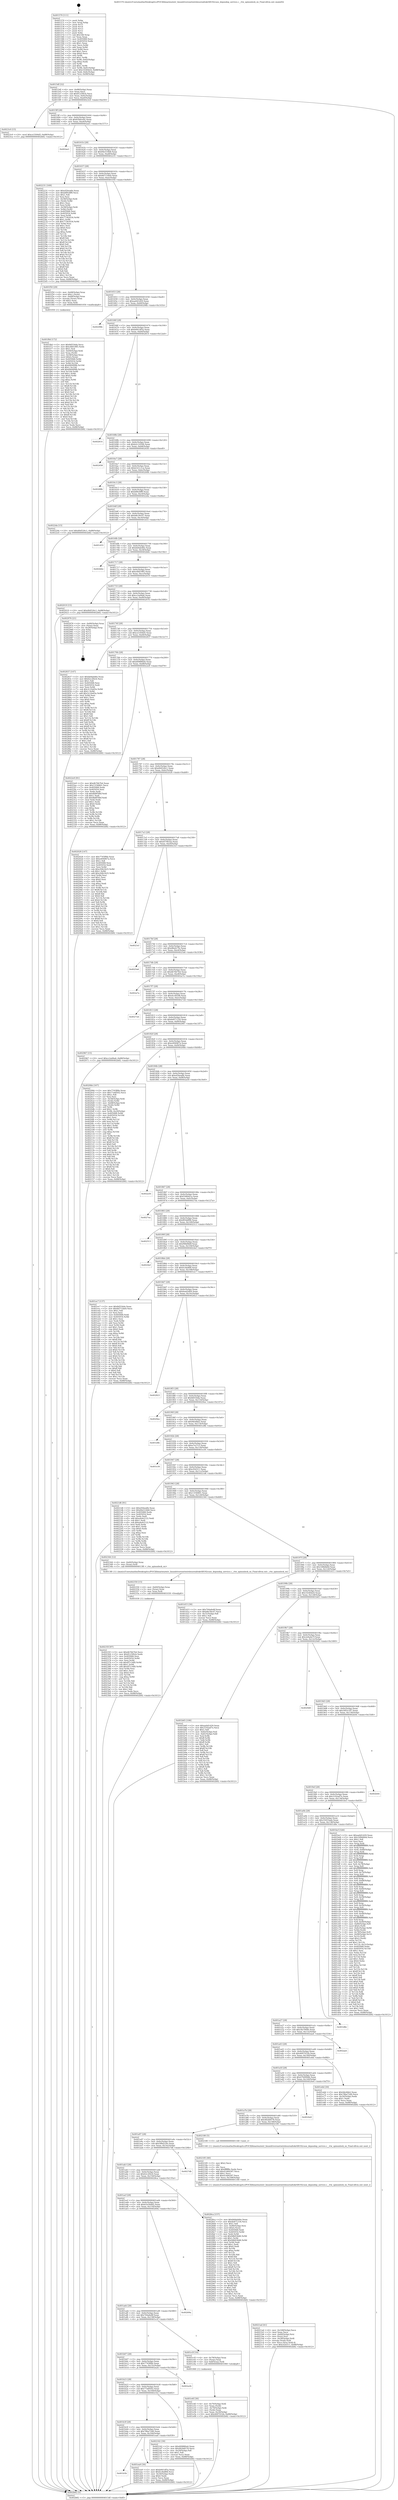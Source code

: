 digraph "0x401570" {
  label = "0x401570 (/mnt/c/Users/mathe/Desktop/tcc/POCII/binaries/extr_linuxdriversnetwirelessrealtekrtl8192cuos_deposdep_service.c__rtw_spinunlock_ex_Final-ollvm.out::main(0))"
  labelloc = "t"
  node[shape=record]

  Entry [label="",width=0.3,height=0.3,shape=circle,fillcolor=black,style=filled]
  "0x4015df" [label="{
     0x4015df [32]\l
     | [instrs]\l
     &nbsp;&nbsp;0x4015df \<+6\>: mov -0x88(%rbp),%eax\l
     &nbsp;&nbsp;0x4015e5 \<+2\>: mov %eax,%ecx\l
     &nbsp;&nbsp;0x4015e7 \<+6\>: sub $0x8125f0cb,%ecx\l
     &nbsp;&nbsp;0x4015ed \<+6\>: mov %eax,-0x9c(%rbp)\l
     &nbsp;&nbsp;0x4015f3 \<+6\>: mov %ecx,-0xa0(%rbp)\l
     &nbsp;&nbsp;0x4015f9 \<+6\>: je 00000000004023c0 \<main+0xe50\>\l
  }"]
  "0x4023c0" [label="{
     0x4023c0 [15]\l
     | [instrs]\l
     &nbsp;&nbsp;0x4023c0 \<+10\>: movl $0xce3304d5,-0x88(%rbp)\l
     &nbsp;&nbsp;0x4023ca \<+5\>: jmp 0000000000402b82 \<main+0x1612\>\l
  }"]
  "0x4015ff" [label="{
     0x4015ff [28]\l
     | [instrs]\l
     &nbsp;&nbsp;0x4015ff \<+5\>: jmp 0000000000401604 \<main+0x94\>\l
     &nbsp;&nbsp;0x401604 \<+6\>: mov -0x9c(%rbp),%eax\l
     &nbsp;&nbsp;0x40160a \<+5\>: sub $0x83b0ce0c,%eax\l
     &nbsp;&nbsp;0x40160f \<+6\>: mov %eax,-0xa4(%rbp)\l
     &nbsp;&nbsp;0x401615 \<+6\>: je 0000000000402ae1 \<main+0x1571\>\l
  }"]
  Exit [label="",width=0.3,height=0.3,shape=circle,fillcolor=black,style=filled,peripheries=2]
  "0x402ae1" [label="{
     0x402ae1\l
  }", style=dashed]
  "0x40161b" [label="{
     0x40161b [28]\l
     | [instrs]\l
     &nbsp;&nbsp;0x40161b \<+5\>: jmp 0000000000401620 \<main+0xb0\>\l
     &nbsp;&nbsp;0x401620 \<+6\>: mov -0x9c(%rbp),%eax\l
     &nbsp;&nbsp;0x401626 \<+5\>: sub $0x84e516b8,%eax\l
     &nbsp;&nbsp;0x40162b \<+6\>: mov %eax,-0xa8(%rbp)\l
     &nbsp;&nbsp;0x401631 \<+6\>: je 0000000000402231 \<main+0xcc1\>\l
  }"]
  "0x40235f" [label="{
     0x40235f [97]\l
     | [instrs]\l
     &nbsp;&nbsp;0x40235f \<+5\>: mov $0xdb76b7b4,%ecx\l
     &nbsp;&nbsp;0x402364 \<+5\>: mov $0x8125f0cb,%edx\l
     &nbsp;&nbsp;0x402369 \<+7\>: mov 0x405068,%esi\l
     &nbsp;&nbsp;0x402370 \<+8\>: mov 0x405054,%r8d\l
     &nbsp;&nbsp;0x402378 \<+3\>: mov %esi,%r9d\l
     &nbsp;&nbsp;0x40237b \<+7\>: sub $0x4f7c34f0,%r9d\l
     &nbsp;&nbsp;0x402382 \<+4\>: sub $0x1,%r9d\l
     &nbsp;&nbsp;0x402386 \<+7\>: add $0x4f7c34f0,%r9d\l
     &nbsp;&nbsp;0x40238d \<+4\>: imul %r9d,%esi\l
     &nbsp;&nbsp;0x402391 \<+3\>: and $0x1,%esi\l
     &nbsp;&nbsp;0x402394 \<+3\>: cmp $0x0,%esi\l
     &nbsp;&nbsp;0x402397 \<+4\>: sete %r10b\l
     &nbsp;&nbsp;0x40239b \<+4\>: cmp $0xa,%r8d\l
     &nbsp;&nbsp;0x40239f \<+4\>: setl %r11b\l
     &nbsp;&nbsp;0x4023a3 \<+3\>: mov %r10b,%bl\l
     &nbsp;&nbsp;0x4023a6 \<+3\>: and %r11b,%bl\l
     &nbsp;&nbsp;0x4023a9 \<+3\>: xor %r11b,%r10b\l
     &nbsp;&nbsp;0x4023ac \<+3\>: or %r10b,%bl\l
     &nbsp;&nbsp;0x4023af \<+3\>: test $0x1,%bl\l
     &nbsp;&nbsp;0x4023b2 \<+3\>: cmovne %edx,%ecx\l
     &nbsp;&nbsp;0x4023b5 \<+6\>: mov %ecx,-0x88(%rbp)\l
     &nbsp;&nbsp;0x4023bb \<+5\>: jmp 0000000000402b82 \<main+0x1612\>\l
  }"]
  "0x402231" [label="{
     0x402231 [169]\l
     | [instrs]\l
     &nbsp;&nbsp;0x402231 \<+5\>: mov $0xef2bea6b,%eax\l
     &nbsp;&nbsp;0x402236 \<+5\>: mov $0xb89c6ff9,%ecx\l
     &nbsp;&nbsp;0x40223b \<+2\>: mov $0x1,%dl\l
     &nbsp;&nbsp;0x40223d \<+2\>: xor %esi,%esi\l
     &nbsp;&nbsp;0x40223f \<+4\>: mov -0x58(%rbp),%rdi\l
     &nbsp;&nbsp;0x402243 \<+3\>: mov (%rdi),%r8d\l
     &nbsp;&nbsp;0x402246 \<+3\>: sub $0x1,%esi\l
     &nbsp;&nbsp;0x402249 \<+3\>: sub %esi,%r8d\l
     &nbsp;&nbsp;0x40224c \<+4\>: mov -0x58(%rbp),%rdi\l
     &nbsp;&nbsp;0x402250 \<+3\>: mov %r8d,(%rdi)\l
     &nbsp;&nbsp;0x402253 \<+7\>: mov 0x405068,%esi\l
     &nbsp;&nbsp;0x40225a \<+8\>: mov 0x405054,%r8d\l
     &nbsp;&nbsp;0x402262 \<+3\>: mov %esi,%r9d\l
     &nbsp;&nbsp;0x402265 \<+7\>: add $0x77362034,%r9d\l
     &nbsp;&nbsp;0x40226c \<+4\>: sub $0x1,%r9d\l
     &nbsp;&nbsp;0x402270 \<+7\>: sub $0x77362034,%r9d\l
     &nbsp;&nbsp;0x402277 \<+4\>: imul %r9d,%esi\l
     &nbsp;&nbsp;0x40227b \<+3\>: and $0x1,%esi\l
     &nbsp;&nbsp;0x40227e \<+3\>: cmp $0x0,%esi\l
     &nbsp;&nbsp;0x402281 \<+4\>: sete %r10b\l
     &nbsp;&nbsp;0x402285 \<+4\>: cmp $0xa,%r8d\l
     &nbsp;&nbsp;0x402289 \<+4\>: setl %r11b\l
     &nbsp;&nbsp;0x40228d \<+3\>: mov %r10b,%bl\l
     &nbsp;&nbsp;0x402290 \<+3\>: xor $0xff,%bl\l
     &nbsp;&nbsp;0x402293 \<+3\>: mov %r11b,%r14b\l
     &nbsp;&nbsp;0x402296 \<+4\>: xor $0xff,%r14b\l
     &nbsp;&nbsp;0x40229a \<+3\>: xor $0x0,%dl\l
     &nbsp;&nbsp;0x40229d \<+3\>: mov %bl,%r15b\l
     &nbsp;&nbsp;0x4022a0 \<+4\>: and $0x0,%r15b\l
     &nbsp;&nbsp;0x4022a4 \<+3\>: and %dl,%r10b\l
     &nbsp;&nbsp;0x4022a7 \<+3\>: mov %r14b,%r12b\l
     &nbsp;&nbsp;0x4022aa \<+4\>: and $0x0,%r12b\l
     &nbsp;&nbsp;0x4022ae \<+3\>: and %dl,%r11b\l
     &nbsp;&nbsp;0x4022b1 \<+3\>: or %r10b,%r15b\l
     &nbsp;&nbsp;0x4022b4 \<+3\>: or %r11b,%r12b\l
     &nbsp;&nbsp;0x4022b7 \<+3\>: xor %r12b,%r15b\l
     &nbsp;&nbsp;0x4022ba \<+3\>: or %r14b,%bl\l
     &nbsp;&nbsp;0x4022bd \<+3\>: xor $0xff,%bl\l
     &nbsp;&nbsp;0x4022c0 \<+3\>: or $0x0,%dl\l
     &nbsp;&nbsp;0x4022c3 \<+2\>: and %dl,%bl\l
     &nbsp;&nbsp;0x4022c5 \<+3\>: or %bl,%r15b\l
     &nbsp;&nbsp;0x4022c8 \<+4\>: test $0x1,%r15b\l
     &nbsp;&nbsp;0x4022cc \<+3\>: cmovne %ecx,%eax\l
     &nbsp;&nbsp;0x4022cf \<+6\>: mov %eax,-0x88(%rbp)\l
     &nbsp;&nbsp;0x4022d5 \<+5\>: jmp 0000000000402b82 \<main+0x1612\>\l
  }"]
  "0x401637" [label="{
     0x401637 [28]\l
     | [instrs]\l
     &nbsp;&nbsp;0x401637 \<+5\>: jmp 000000000040163c \<main+0xcc\>\l
     &nbsp;&nbsp;0x40163c \<+6\>: mov -0x9c(%rbp),%eax\l
     &nbsp;&nbsp;0x401642 \<+5\>: sub $0x8d715de0,%eax\l
     &nbsp;&nbsp;0x401647 \<+6\>: mov %eax,-0xac(%rbp)\l
     &nbsp;&nbsp;0x40164d \<+6\>: je 0000000000401f50 \<main+0x9e0\>\l
  }"]
  "0x402350" [label="{
     0x402350 [15]\l
     | [instrs]\l
     &nbsp;&nbsp;0x402350 \<+4\>: mov -0x60(%rbp),%rax\l
     &nbsp;&nbsp;0x402354 \<+3\>: mov (%rax),%rax\l
     &nbsp;&nbsp;0x402357 \<+3\>: mov %rax,%rdi\l
     &nbsp;&nbsp;0x40235a \<+5\>: call 0000000000401030 \<free@plt\>\l
     | [calls]\l
     &nbsp;&nbsp;0x401030 \{1\} (unknown)\l
  }"]
  "0x401f50" [label="{
     0x401f50 [29]\l
     | [instrs]\l
     &nbsp;&nbsp;0x401f50 \<+4\>: mov -0x68(%rbp),%rax\l
     &nbsp;&nbsp;0x401f54 \<+6\>: movl $0x1,(%rax)\l
     &nbsp;&nbsp;0x401f5a \<+4\>: mov -0x68(%rbp),%rax\l
     &nbsp;&nbsp;0x401f5e \<+3\>: movslq (%rax),%rax\l
     &nbsp;&nbsp;0x401f61 \<+4\>: shl $0x2,%rax\l
     &nbsp;&nbsp;0x401f65 \<+3\>: mov %rax,%rdi\l
     &nbsp;&nbsp;0x401f68 \<+5\>: call 0000000000401050 \<malloc@plt\>\l
     | [calls]\l
     &nbsp;&nbsp;0x401050 \{1\} (unknown)\l
  }"]
  "0x401653" [label="{
     0x401653 [28]\l
     | [instrs]\l
     &nbsp;&nbsp;0x401653 \<+5\>: jmp 0000000000401658 \<main+0xe8\>\l
     &nbsp;&nbsp;0x401658 \<+6\>: mov -0x9c(%rbp),%eax\l
     &nbsp;&nbsp;0x40165e \<+5\>: sub $0xaa0d1d29,%eax\l
     &nbsp;&nbsp;0x401663 \<+6\>: mov %eax,-0xb0(%rbp)\l
     &nbsp;&nbsp;0x401669 \<+6\>: je 000000000040298b \<main+0x141b\>\l
  }"]
  "0x4021ad" [label="{
     0x4021ad [41]\l
     | [instrs]\l
     &nbsp;&nbsp;0x4021ad \<+6\>: mov -0x168(%rbp),%ecx\l
     &nbsp;&nbsp;0x4021b3 \<+3\>: imul %eax,%ecx\l
     &nbsp;&nbsp;0x4021b6 \<+4\>: mov -0x60(%rbp),%rsi\l
     &nbsp;&nbsp;0x4021ba \<+3\>: mov (%rsi),%rsi\l
     &nbsp;&nbsp;0x4021bd \<+4\>: mov -0x58(%rbp),%rdi\l
     &nbsp;&nbsp;0x4021c1 \<+3\>: movslq (%rdi),%rdi\l
     &nbsp;&nbsp;0x4021c4 \<+3\>: mov %ecx,(%rsi,%rdi,4)\l
     &nbsp;&nbsp;0x4021c7 \<+10\>: movl $0xcf2d311,-0x88(%rbp)\l
     &nbsp;&nbsp;0x4021d1 \<+5\>: jmp 0000000000402b82 \<main+0x1612\>\l
  }"]
  "0x40298b" [label="{
     0x40298b\l
  }", style=dashed]
  "0x40166f" [label="{
     0x40166f [28]\l
     | [instrs]\l
     &nbsp;&nbsp;0x40166f \<+5\>: jmp 0000000000401674 \<main+0x104\>\l
     &nbsp;&nbsp;0x401674 \<+6\>: mov -0x9c(%rbp),%eax\l
     &nbsp;&nbsp;0x40167a \<+5\>: sub $0xb061df5a,%eax\l
     &nbsp;&nbsp;0x40167f \<+6\>: mov %eax,-0xb4(%rbp)\l
     &nbsp;&nbsp;0x401685 \<+6\>: je 0000000000402814 \<main+0x12a4\>\l
  }"]
  "0x402185" [label="{
     0x402185 [40]\l
     | [instrs]\l
     &nbsp;&nbsp;0x402185 \<+5\>: mov $0x2,%ecx\l
     &nbsp;&nbsp;0x40218a \<+1\>: cltd\l
     &nbsp;&nbsp;0x40218b \<+2\>: idiv %ecx\l
     &nbsp;&nbsp;0x40218d \<+6\>: imul $0xfffffffe,%edx,%ecx\l
     &nbsp;&nbsp;0x402193 \<+6\>: add $0x41dd4287,%ecx\l
     &nbsp;&nbsp;0x402199 \<+3\>: add $0x1,%ecx\l
     &nbsp;&nbsp;0x40219c \<+6\>: sub $0x41dd4287,%ecx\l
     &nbsp;&nbsp;0x4021a2 \<+6\>: mov %ecx,-0x168(%rbp)\l
     &nbsp;&nbsp;0x4021a8 \<+5\>: call 0000000000401160 \<next_i\>\l
     | [calls]\l
     &nbsp;&nbsp;0x401160 \{1\} (/mnt/c/Users/mathe/Desktop/tcc/POCII/binaries/extr_linuxdriversnetwirelessrealtekrtl8192cuos_deposdep_service.c__rtw_spinunlock_ex_Final-ollvm.out::next_i)\l
  }"]
  "0x402814" [label="{
     0x402814\l
  }", style=dashed]
  "0x40168b" [label="{
     0x40168b [28]\l
     | [instrs]\l
     &nbsp;&nbsp;0x40168b \<+5\>: jmp 0000000000401690 \<main+0x120\>\l
     &nbsp;&nbsp;0x401690 \<+6\>: mov -0x9c(%rbp),%eax\l
     &nbsp;&nbsp;0x401696 \<+5\>: sub $0xb2c14506,%eax\l
     &nbsp;&nbsp;0x40169b \<+6\>: mov %eax,-0xb8(%rbp)\l
     &nbsp;&nbsp;0x4016a1 \<+6\>: je 0000000000402458 \<main+0xee8\>\l
  }"]
  "0x401f6d" [label="{
     0x401f6d [172]\l
     | [instrs]\l
     &nbsp;&nbsp;0x401f6d \<+5\>: mov $0x8d554da,%ecx\l
     &nbsp;&nbsp;0x401f72 \<+5\>: mov $0xc6fd1985,%edx\l
     &nbsp;&nbsp;0x401f77 \<+3\>: mov $0x1,%sil\l
     &nbsp;&nbsp;0x401f7a \<+4\>: mov -0x60(%rbp),%rdi\l
     &nbsp;&nbsp;0x401f7e \<+3\>: mov %rax,(%rdi)\l
     &nbsp;&nbsp;0x401f81 \<+4\>: mov -0x58(%rbp),%rax\l
     &nbsp;&nbsp;0x401f85 \<+6\>: movl $0x0,(%rax)\l
     &nbsp;&nbsp;0x401f8b \<+8\>: mov 0x405068,%r8d\l
     &nbsp;&nbsp;0x401f93 \<+8\>: mov 0x405054,%r9d\l
     &nbsp;&nbsp;0x401f9b \<+3\>: mov %r8d,%r10d\l
     &nbsp;&nbsp;0x401f9e \<+7\>: sub $0x8400f9fb,%r10d\l
     &nbsp;&nbsp;0x401fa5 \<+4\>: sub $0x1,%r10d\l
     &nbsp;&nbsp;0x401fa9 \<+7\>: add $0x8400f9fb,%r10d\l
     &nbsp;&nbsp;0x401fb0 \<+4\>: imul %r10d,%r8d\l
     &nbsp;&nbsp;0x401fb4 \<+4\>: and $0x1,%r8d\l
     &nbsp;&nbsp;0x401fb8 \<+4\>: cmp $0x0,%r8d\l
     &nbsp;&nbsp;0x401fbc \<+4\>: sete %r11b\l
     &nbsp;&nbsp;0x401fc0 \<+4\>: cmp $0xa,%r9d\l
     &nbsp;&nbsp;0x401fc4 \<+3\>: setl %bl\l
     &nbsp;&nbsp;0x401fc7 \<+3\>: mov %r11b,%r14b\l
     &nbsp;&nbsp;0x401fca \<+4\>: xor $0xff,%r14b\l
     &nbsp;&nbsp;0x401fce \<+3\>: mov %bl,%r15b\l
     &nbsp;&nbsp;0x401fd1 \<+4\>: xor $0xff,%r15b\l
     &nbsp;&nbsp;0x401fd5 \<+4\>: xor $0x0,%sil\l
     &nbsp;&nbsp;0x401fd9 \<+3\>: mov %r14b,%r12b\l
     &nbsp;&nbsp;0x401fdc \<+4\>: and $0x0,%r12b\l
     &nbsp;&nbsp;0x401fe0 \<+3\>: and %sil,%r11b\l
     &nbsp;&nbsp;0x401fe3 \<+3\>: mov %r15b,%r13b\l
     &nbsp;&nbsp;0x401fe6 \<+4\>: and $0x0,%r13b\l
     &nbsp;&nbsp;0x401fea \<+3\>: and %sil,%bl\l
     &nbsp;&nbsp;0x401fed \<+3\>: or %r11b,%r12b\l
     &nbsp;&nbsp;0x401ff0 \<+3\>: or %bl,%r13b\l
     &nbsp;&nbsp;0x401ff3 \<+3\>: xor %r13b,%r12b\l
     &nbsp;&nbsp;0x401ff6 \<+3\>: or %r15b,%r14b\l
     &nbsp;&nbsp;0x401ff9 \<+4\>: xor $0xff,%r14b\l
     &nbsp;&nbsp;0x401ffd \<+4\>: or $0x0,%sil\l
     &nbsp;&nbsp;0x402001 \<+3\>: and %sil,%r14b\l
     &nbsp;&nbsp;0x402004 \<+3\>: or %r14b,%r12b\l
     &nbsp;&nbsp;0x402007 \<+4\>: test $0x1,%r12b\l
     &nbsp;&nbsp;0x40200b \<+3\>: cmovne %edx,%ecx\l
     &nbsp;&nbsp;0x40200e \<+6\>: mov %ecx,-0x88(%rbp)\l
     &nbsp;&nbsp;0x402014 \<+5\>: jmp 0000000000402b82 \<main+0x1612\>\l
  }"]
  "0x402458" [label="{
     0x402458\l
  }", style=dashed]
  "0x4016a7" [label="{
     0x4016a7 [28]\l
     | [instrs]\l
     &nbsp;&nbsp;0x4016a7 \<+5\>: jmp 00000000004016ac \<main+0x13c\>\l
     &nbsp;&nbsp;0x4016ac \<+6\>: mov -0x9c(%rbp),%eax\l
     &nbsp;&nbsp;0x4016b2 \<+5\>: sub $0xb321c1ca,%eax\l
     &nbsp;&nbsp;0x4016b7 \<+6\>: mov %eax,-0xbc(%rbp)\l
     &nbsp;&nbsp;0x4016bd \<+6\>: je 000000000040268b \<main+0x111b\>\l
  }"]
  "0x401b5b" [label="{
     0x401b5b\l
  }", style=dashed]
  "0x40268b" [label="{
     0x40268b\l
  }", style=dashed]
  "0x4016c3" [label="{
     0x4016c3 [28]\l
     | [instrs]\l
     &nbsp;&nbsp;0x4016c3 \<+5\>: jmp 00000000004016c8 \<main+0x158\>\l
     &nbsp;&nbsp;0x4016c8 \<+6\>: mov -0x9c(%rbp),%eax\l
     &nbsp;&nbsp;0x4016ce \<+5\>: sub $0xb89c6ff9,%eax\l
     &nbsp;&nbsp;0x4016d3 \<+6\>: mov %eax,-0xc0(%rbp)\l
     &nbsp;&nbsp;0x4016d9 \<+6\>: je 00000000004022da \<main+0xd6a\>\l
  }"]
  "0x401ea9" [label="{
     0x401ea9 [30]\l
     | [instrs]\l
     &nbsp;&nbsp;0x401ea9 \<+5\>: mov $0xb061df5a,%eax\l
     &nbsp;&nbsp;0x401eae \<+5\>: mov $0xfcc8a868,%ecx\l
     &nbsp;&nbsp;0x401eb3 \<+3\>: mov -0x30(%rbp),%edx\l
     &nbsp;&nbsp;0x401eb6 \<+3\>: cmp $0x0,%edx\l
     &nbsp;&nbsp;0x401eb9 \<+3\>: cmove %ecx,%eax\l
     &nbsp;&nbsp;0x401ebc \<+6\>: mov %eax,-0x88(%rbp)\l
     &nbsp;&nbsp;0x401ec2 \<+5\>: jmp 0000000000402b82 \<main+0x1612\>\l
  }"]
  "0x4022da" [label="{
     0x4022da [15]\l
     | [instrs]\l
     &nbsp;&nbsp;0x4022da \<+10\>: movl $0xd0d526c1,-0x88(%rbp)\l
     &nbsp;&nbsp;0x4022e4 \<+5\>: jmp 0000000000402b82 \<main+0x1612\>\l
  }"]
  "0x4016df" [label="{
     0x4016df [28]\l
     | [instrs]\l
     &nbsp;&nbsp;0x4016df \<+5\>: jmp 00000000004016e4 \<main+0x174\>\l
     &nbsp;&nbsp;0x4016e4 \<+6\>: mov -0x9c(%rbp),%eax\l
     &nbsp;&nbsp;0x4016ea \<+5\>: sub $0xb8c56c07,%eax\l
     &nbsp;&nbsp;0x4016ef \<+6\>: mov %eax,-0xc4(%rbp)\l
     &nbsp;&nbsp;0x4016f5 \<+6\>: je 0000000000401d33 \<main+0x7c3\>\l
  }"]
  "0x401b3f" [label="{
     0x401b3f [28]\l
     | [instrs]\l
     &nbsp;&nbsp;0x401b3f \<+5\>: jmp 0000000000401b44 \<main+0x5d4\>\l
     &nbsp;&nbsp;0x401b44 \<+6\>: mov -0x9c(%rbp),%eax\l
     &nbsp;&nbsp;0x401b4a \<+5\>: sub $0x78ba72d0,%eax\l
     &nbsp;&nbsp;0x401b4f \<+6\>: mov %eax,-0x164(%rbp)\l
     &nbsp;&nbsp;0x401b55 \<+6\>: je 0000000000401ea9 \<main+0x939\>\l
  }"]
  "0x401d33" [label="{
     0x401d33\l
  }", style=dashed]
  "0x4016fb" [label="{
     0x4016fb [28]\l
     | [instrs]\l
     &nbsp;&nbsp;0x4016fb \<+5\>: jmp 0000000000401700 \<main+0x190\>\l
     &nbsp;&nbsp;0x401700 \<+6\>: mov -0x9c(%rbp),%eax\l
     &nbsp;&nbsp;0x401706 \<+5\>: sub $0xbb9ab46e,%eax\l
     &nbsp;&nbsp;0x40170b \<+6\>: mov %eax,-0xc8(%rbp)\l
     &nbsp;&nbsp;0x401711 \<+6\>: je 0000000000402b6e \<main+0x15fe\>\l
  }"]
  "0x402162" [label="{
     0x402162 [30]\l
     | [instrs]\l
     &nbsp;&nbsp;0x402162 \<+5\>: mov $0xd09880e6,%eax\l
     &nbsp;&nbsp;0x402167 \<+5\>: mov $0x482b8578,%ecx\l
     &nbsp;&nbsp;0x40216c \<+3\>: mov -0x29(%rbp),%dl\l
     &nbsp;&nbsp;0x40216f \<+3\>: test $0x1,%dl\l
     &nbsp;&nbsp;0x402172 \<+3\>: cmovne %ecx,%eax\l
     &nbsp;&nbsp;0x402175 \<+6\>: mov %eax,-0x88(%rbp)\l
     &nbsp;&nbsp;0x40217b \<+5\>: jmp 0000000000402b82 \<main+0x1612\>\l
  }"]
  "0x402b6e" [label="{
     0x402b6e\l
  }", style=dashed]
  "0x401717" [label="{
     0x401717 [28]\l
     | [instrs]\l
     &nbsp;&nbsp;0x401717 \<+5\>: jmp 000000000040171c \<main+0x1ac\>\l
     &nbsp;&nbsp;0x40171c \<+6\>: mov -0x9c(%rbp),%eax\l
     &nbsp;&nbsp;0x401722 \<+5\>: sub $0xc6fd1985,%eax\l
     &nbsp;&nbsp;0x401727 \<+6\>: mov %eax,-0xcc(%rbp)\l
     &nbsp;&nbsp;0x40172d \<+6\>: je 0000000000402019 \<main+0xaa9\>\l
  }"]
  "0x401b23" [label="{
     0x401b23 [28]\l
     | [instrs]\l
     &nbsp;&nbsp;0x401b23 \<+5\>: jmp 0000000000401b28 \<main+0x5b8\>\l
     &nbsp;&nbsp;0x401b28 \<+6\>: mov -0x9c(%rbp),%eax\l
     &nbsp;&nbsp;0x401b2e \<+5\>: sub $0x77a6f502,%eax\l
     &nbsp;&nbsp;0x401b33 \<+6\>: mov %eax,-0x160(%rbp)\l
     &nbsp;&nbsp;0x401b39 \<+6\>: je 0000000000402162 \<main+0xbf2\>\l
  }"]
  "0x402019" [label="{
     0x402019 [15]\l
     | [instrs]\l
     &nbsp;&nbsp;0x402019 \<+10\>: movl $0xd0d526c1,-0x88(%rbp)\l
     &nbsp;&nbsp;0x402023 \<+5\>: jmp 0000000000402b82 \<main+0x1612\>\l
  }"]
  "0x401733" [label="{
     0x401733 [28]\l
     | [instrs]\l
     &nbsp;&nbsp;0x401733 \<+5\>: jmp 0000000000401738 \<main+0x1c8\>\l
     &nbsp;&nbsp;0x401738 \<+6\>: mov -0x9c(%rbp),%eax\l
     &nbsp;&nbsp;0x40173e \<+5\>: sub $0xcc2a06a6,%eax\l
     &nbsp;&nbsp;0x401743 \<+6\>: mov %eax,-0xd0(%rbp)\l
     &nbsp;&nbsp;0x401749 \<+6\>: je 0000000000402976 \<main+0x1406\>\l
  }"]
  "0x402a2b" [label="{
     0x402a2b\l
  }", style=dashed]
  "0x402976" [label="{
     0x402976 [21]\l
     | [instrs]\l
     &nbsp;&nbsp;0x402976 \<+4\>: mov -0x80(%rbp),%rax\l
     &nbsp;&nbsp;0x40297a \<+2\>: mov (%rax),%eax\l
     &nbsp;&nbsp;0x40297c \<+4\>: lea -0x28(%rbp),%rsp\l
     &nbsp;&nbsp;0x402980 \<+1\>: pop %rbx\l
     &nbsp;&nbsp;0x402981 \<+2\>: pop %r12\l
     &nbsp;&nbsp;0x402983 \<+2\>: pop %r13\l
     &nbsp;&nbsp;0x402985 \<+2\>: pop %r14\l
     &nbsp;&nbsp;0x402987 \<+2\>: pop %r15\l
     &nbsp;&nbsp;0x402989 \<+1\>: pop %rbp\l
     &nbsp;&nbsp;0x40298a \<+1\>: ret\l
  }"]
  "0x40174f" [label="{
     0x40174f [28]\l
     | [instrs]\l
     &nbsp;&nbsp;0x40174f \<+5\>: jmp 0000000000401754 \<main+0x1e4\>\l
     &nbsp;&nbsp;0x401754 \<+6\>: mov -0x9c(%rbp),%eax\l
     &nbsp;&nbsp;0x40175a \<+5\>: sub $0xce3304d5,%eax\l
     &nbsp;&nbsp;0x40175f \<+6\>: mov %eax,-0xd4(%rbp)\l
     &nbsp;&nbsp;0x401765 \<+6\>: je 0000000000402837 \<main+0x12c7\>\l
  }"]
  "0x401e4f" [label="{
     0x401e4f [30]\l
     | [instrs]\l
     &nbsp;&nbsp;0x401e4f \<+4\>: mov -0x70(%rbp),%rdi\l
     &nbsp;&nbsp;0x401e53 \<+2\>: mov %eax,(%rdi)\l
     &nbsp;&nbsp;0x401e55 \<+4\>: mov -0x70(%rbp),%rdi\l
     &nbsp;&nbsp;0x401e59 \<+2\>: mov (%rdi),%eax\l
     &nbsp;&nbsp;0x401e5b \<+3\>: mov %eax,-0x30(%rbp)\l
     &nbsp;&nbsp;0x401e5e \<+10\>: movl $0x4697432b,-0x88(%rbp)\l
     &nbsp;&nbsp;0x401e68 \<+5\>: jmp 0000000000402b82 \<main+0x1612\>\l
  }"]
  "0x402837" [label="{
     0x402837 [147]\l
     | [instrs]\l
     &nbsp;&nbsp;0x402837 \<+5\>: mov $0xbb9ab46e,%eax\l
     &nbsp;&nbsp;0x40283c \<+5\>: mov $0x62c2f424,%ecx\l
     &nbsp;&nbsp;0x402841 \<+2\>: mov $0x1,%dl\l
     &nbsp;&nbsp;0x402843 \<+7\>: mov 0x405068,%esi\l
     &nbsp;&nbsp;0x40284a \<+7\>: mov 0x405054,%edi\l
     &nbsp;&nbsp;0x402851 \<+3\>: mov %esi,%r8d\l
     &nbsp;&nbsp;0x402854 \<+7\>: sub $0x3c10e65e,%r8d\l
     &nbsp;&nbsp;0x40285b \<+4\>: sub $0x1,%r8d\l
     &nbsp;&nbsp;0x40285f \<+7\>: add $0x3c10e65e,%r8d\l
     &nbsp;&nbsp;0x402866 \<+4\>: imul %r8d,%esi\l
     &nbsp;&nbsp;0x40286a \<+3\>: and $0x1,%esi\l
     &nbsp;&nbsp;0x40286d \<+3\>: cmp $0x0,%esi\l
     &nbsp;&nbsp;0x402870 \<+4\>: sete %r9b\l
     &nbsp;&nbsp;0x402874 \<+3\>: cmp $0xa,%edi\l
     &nbsp;&nbsp;0x402877 \<+4\>: setl %r10b\l
     &nbsp;&nbsp;0x40287b \<+3\>: mov %r9b,%r11b\l
     &nbsp;&nbsp;0x40287e \<+4\>: xor $0xff,%r11b\l
     &nbsp;&nbsp;0x402882 \<+3\>: mov %r10b,%bl\l
     &nbsp;&nbsp;0x402885 \<+3\>: xor $0xff,%bl\l
     &nbsp;&nbsp;0x402888 \<+3\>: xor $0x1,%dl\l
     &nbsp;&nbsp;0x40288b \<+3\>: mov %r11b,%r14b\l
     &nbsp;&nbsp;0x40288e \<+4\>: and $0xff,%r14b\l
     &nbsp;&nbsp;0x402892 \<+3\>: and %dl,%r9b\l
     &nbsp;&nbsp;0x402895 \<+3\>: mov %bl,%r15b\l
     &nbsp;&nbsp;0x402898 \<+4\>: and $0xff,%r15b\l
     &nbsp;&nbsp;0x40289c \<+3\>: and %dl,%r10b\l
     &nbsp;&nbsp;0x40289f \<+3\>: or %r9b,%r14b\l
     &nbsp;&nbsp;0x4028a2 \<+3\>: or %r10b,%r15b\l
     &nbsp;&nbsp;0x4028a5 \<+3\>: xor %r15b,%r14b\l
     &nbsp;&nbsp;0x4028a8 \<+3\>: or %bl,%r11b\l
     &nbsp;&nbsp;0x4028ab \<+4\>: xor $0xff,%r11b\l
     &nbsp;&nbsp;0x4028af \<+3\>: or $0x1,%dl\l
     &nbsp;&nbsp;0x4028b2 \<+3\>: and %dl,%r11b\l
     &nbsp;&nbsp;0x4028b5 \<+3\>: or %r11b,%r14b\l
     &nbsp;&nbsp;0x4028b8 \<+4\>: test $0x1,%r14b\l
     &nbsp;&nbsp;0x4028bc \<+3\>: cmovne %ecx,%eax\l
     &nbsp;&nbsp;0x4028bf \<+6\>: mov %eax,-0x88(%rbp)\l
     &nbsp;&nbsp;0x4028c5 \<+5\>: jmp 0000000000402b82 \<main+0x1612\>\l
  }"]
  "0x40176b" [label="{
     0x40176b [28]\l
     | [instrs]\l
     &nbsp;&nbsp;0x40176b \<+5\>: jmp 0000000000401770 \<main+0x200\>\l
     &nbsp;&nbsp;0x401770 \<+6\>: mov -0x9c(%rbp),%eax\l
     &nbsp;&nbsp;0x401776 \<+5\>: sub $0xd09880e6,%eax\l
     &nbsp;&nbsp;0x40177b \<+6\>: mov %eax,-0xd8(%rbp)\l
     &nbsp;&nbsp;0x401781 \<+6\>: je 00000000004022e9 \<main+0xd79\>\l
  }"]
  "0x401b07" [label="{
     0x401b07 [28]\l
     | [instrs]\l
     &nbsp;&nbsp;0x401b07 \<+5\>: jmp 0000000000401b0c \<main+0x59c\>\l
     &nbsp;&nbsp;0x401b0c \<+6\>: mov -0x9c(%rbp),%eax\l
     &nbsp;&nbsp;0x401b12 \<+5\>: sub $0x7745ff4b,%eax\l
     &nbsp;&nbsp;0x401b17 \<+6\>: mov %eax,-0x15c(%rbp)\l
     &nbsp;&nbsp;0x401b1d \<+6\>: je 0000000000402a2b \<main+0x14bb\>\l
  }"]
  "0x4022e9" [label="{
     0x4022e9 [91]\l
     | [instrs]\l
     &nbsp;&nbsp;0x4022e9 \<+5\>: mov $0xdb76b7b4,%eax\l
     &nbsp;&nbsp;0x4022ee \<+5\>: mov $0x11f36801,%ecx\l
     &nbsp;&nbsp;0x4022f3 \<+7\>: mov 0x405068,%edx\l
     &nbsp;&nbsp;0x4022fa \<+7\>: mov 0x405054,%esi\l
     &nbsp;&nbsp;0x402301 \<+2\>: mov %edx,%edi\l
     &nbsp;&nbsp;0x402303 \<+6\>: sub $0x8b8f58bf,%edi\l
     &nbsp;&nbsp;0x402309 \<+3\>: sub $0x1,%edi\l
     &nbsp;&nbsp;0x40230c \<+6\>: add $0x8b8f58bf,%edi\l
     &nbsp;&nbsp;0x402312 \<+3\>: imul %edi,%edx\l
     &nbsp;&nbsp;0x402315 \<+3\>: and $0x1,%edx\l
     &nbsp;&nbsp;0x402318 \<+3\>: cmp $0x0,%edx\l
     &nbsp;&nbsp;0x40231b \<+4\>: sete %r8b\l
     &nbsp;&nbsp;0x40231f \<+3\>: cmp $0xa,%esi\l
     &nbsp;&nbsp;0x402322 \<+4\>: setl %r9b\l
     &nbsp;&nbsp;0x402326 \<+3\>: mov %r8b,%r10b\l
     &nbsp;&nbsp;0x402329 \<+3\>: and %r9b,%r10b\l
     &nbsp;&nbsp;0x40232c \<+3\>: xor %r9b,%r8b\l
     &nbsp;&nbsp;0x40232f \<+3\>: or %r8b,%r10b\l
     &nbsp;&nbsp;0x402332 \<+4\>: test $0x1,%r10b\l
     &nbsp;&nbsp;0x402336 \<+3\>: cmovne %ecx,%eax\l
     &nbsp;&nbsp;0x402339 \<+6\>: mov %eax,-0x88(%rbp)\l
     &nbsp;&nbsp;0x40233f \<+5\>: jmp 0000000000402b82 \<main+0x1612\>\l
  }"]
  "0x401787" [label="{
     0x401787 [28]\l
     | [instrs]\l
     &nbsp;&nbsp;0x401787 \<+5\>: jmp 000000000040178c \<main+0x21c\>\l
     &nbsp;&nbsp;0x40178c \<+6\>: mov -0x9c(%rbp),%eax\l
     &nbsp;&nbsp;0x401792 \<+5\>: sub $0xd0d526c1,%eax\l
     &nbsp;&nbsp;0x401797 \<+6\>: mov %eax,-0xdc(%rbp)\l
     &nbsp;&nbsp;0x40179d \<+6\>: je 0000000000402028 \<main+0xab8\>\l
  }"]
  "0x401e3f" [label="{
     0x401e3f [16]\l
     | [instrs]\l
     &nbsp;&nbsp;0x401e3f \<+4\>: mov -0x78(%rbp),%rax\l
     &nbsp;&nbsp;0x401e43 \<+3\>: mov (%rax),%rax\l
     &nbsp;&nbsp;0x401e46 \<+4\>: mov 0x8(%rax),%rdi\l
     &nbsp;&nbsp;0x401e4a \<+5\>: call 0000000000401060 \<atoi@plt\>\l
     | [calls]\l
     &nbsp;&nbsp;0x401060 \{1\} (unknown)\l
  }"]
  "0x402028" [label="{
     0x402028 [147]\l
     | [instrs]\l
     &nbsp;&nbsp;0x402028 \<+5\>: mov $0x7745ff4b,%eax\l
     &nbsp;&nbsp;0x40202d \<+5\>: mov $0xe494967a,%ecx\l
     &nbsp;&nbsp;0x402032 \<+2\>: mov $0x1,%dl\l
     &nbsp;&nbsp;0x402034 \<+7\>: mov 0x405068,%esi\l
     &nbsp;&nbsp;0x40203b \<+7\>: mov 0x405054,%edi\l
     &nbsp;&nbsp;0x402042 \<+3\>: mov %esi,%r8d\l
     &nbsp;&nbsp;0x402045 \<+7\>: sub $0xc04b3425,%r8d\l
     &nbsp;&nbsp;0x40204c \<+4\>: sub $0x1,%r8d\l
     &nbsp;&nbsp;0x402050 \<+7\>: add $0xc04b3425,%r8d\l
     &nbsp;&nbsp;0x402057 \<+4\>: imul %r8d,%esi\l
     &nbsp;&nbsp;0x40205b \<+3\>: and $0x1,%esi\l
     &nbsp;&nbsp;0x40205e \<+3\>: cmp $0x0,%esi\l
     &nbsp;&nbsp;0x402061 \<+4\>: sete %r9b\l
     &nbsp;&nbsp;0x402065 \<+3\>: cmp $0xa,%edi\l
     &nbsp;&nbsp;0x402068 \<+4\>: setl %r10b\l
     &nbsp;&nbsp;0x40206c \<+3\>: mov %r9b,%r11b\l
     &nbsp;&nbsp;0x40206f \<+4\>: xor $0xff,%r11b\l
     &nbsp;&nbsp;0x402073 \<+3\>: mov %r10b,%bl\l
     &nbsp;&nbsp;0x402076 \<+3\>: xor $0xff,%bl\l
     &nbsp;&nbsp;0x402079 \<+3\>: xor $0x0,%dl\l
     &nbsp;&nbsp;0x40207c \<+3\>: mov %r11b,%r14b\l
     &nbsp;&nbsp;0x40207f \<+4\>: and $0x0,%r14b\l
     &nbsp;&nbsp;0x402083 \<+3\>: and %dl,%r9b\l
     &nbsp;&nbsp;0x402086 \<+3\>: mov %bl,%r15b\l
     &nbsp;&nbsp;0x402089 \<+4\>: and $0x0,%r15b\l
     &nbsp;&nbsp;0x40208d \<+3\>: and %dl,%r10b\l
     &nbsp;&nbsp;0x402090 \<+3\>: or %r9b,%r14b\l
     &nbsp;&nbsp;0x402093 \<+3\>: or %r10b,%r15b\l
     &nbsp;&nbsp;0x402096 \<+3\>: xor %r15b,%r14b\l
     &nbsp;&nbsp;0x402099 \<+3\>: or %bl,%r11b\l
     &nbsp;&nbsp;0x40209c \<+4\>: xor $0xff,%r11b\l
     &nbsp;&nbsp;0x4020a0 \<+3\>: or $0x0,%dl\l
     &nbsp;&nbsp;0x4020a3 \<+3\>: and %dl,%r11b\l
     &nbsp;&nbsp;0x4020a6 \<+3\>: or %r11b,%r14b\l
     &nbsp;&nbsp;0x4020a9 \<+4\>: test $0x1,%r14b\l
     &nbsp;&nbsp;0x4020ad \<+3\>: cmovne %ecx,%eax\l
     &nbsp;&nbsp;0x4020b0 \<+6\>: mov %eax,-0x88(%rbp)\l
     &nbsp;&nbsp;0x4020b6 \<+5\>: jmp 0000000000402b82 \<main+0x1612\>\l
  }"]
  "0x4017a3" [label="{
     0x4017a3 [28]\l
     | [instrs]\l
     &nbsp;&nbsp;0x4017a3 \<+5\>: jmp 00000000004017a8 \<main+0x238\>\l
     &nbsp;&nbsp;0x4017a8 \<+6\>: mov -0x9c(%rbp),%eax\l
     &nbsp;&nbsp;0x4017ae \<+5\>: sub $0xd57f62aa,%eax\l
     &nbsp;&nbsp;0x4017b3 \<+6\>: mov %eax,-0xe0(%rbp)\l
     &nbsp;&nbsp;0x4017b9 \<+6\>: je 00000000004023cf \<main+0xe5f\>\l
  }"]
  "0x401aeb" [label="{
     0x401aeb [28]\l
     | [instrs]\l
     &nbsp;&nbsp;0x401aeb \<+5\>: jmp 0000000000401af0 \<main+0x580\>\l
     &nbsp;&nbsp;0x401af0 \<+6\>: mov -0x9c(%rbp),%eax\l
     &nbsp;&nbsp;0x401af6 \<+5\>: sub $0x704a6e8f,%eax\l
     &nbsp;&nbsp;0x401afb \<+6\>: mov %eax,-0x158(%rbp)\l
     &nbsp;&nbsp;0x401b01 \<+6\>: je 0000000000401e3f \<main+0x8cf\>\l
  }"]
  "0x4023cf" [label="{
     0x4023cf\l
  }", style=dashed]
  "0x4017bf" [label="{
     0x4017bf [28]\l
     | [instrs]\l
     &nbsp;&nbsp;0x4017bf \<+5\>: jmp 00000000004017c4 \<main+0x254\>\l
     &nbsp;&nbsp;0x4017c4 \<+6\>: mov -0x9c(%rbp),%eax\l
     &nbsp;&nbsp;0x4017ca \<+5\>: sub $0xd8a427fe,%eax\l
     &nbsp;&nbsp;0x4017cf \<+6\>: mov %eax,-0xe4(%rbp)\l
     &nbsp;&nbsp;0x4017d5 \<+6\>: je 00000000004025a6 \<main+0x1036\>\l
  }"]
  "0x40269a" [label="{
     0x40269a\l
  }", style=dashed]
  "0x4025a6" [label="{
     0x4025a6\l
  }", style=dashed]
  "0x4017db" [label="{
     0x4017db [28]\l
     | [instrs]\l
     &nbsp;&nbsp;0x4017db \<+5\>: jmp 00000000004017e0 \<main+0x270\>\l
     &nbsp;&nbsp;0x4017e0 \<+6\>: mov -0x9c(%rbp),%eax\l
     &nbsp;&nbsp;0x4017e6 \<+5\>: sub $0xdb76b7b4,%eax\l
     &nbsp;&nbsp;0x4017eb \<+6\>: mov %eax,-0xe8(%rbp)\l
     &nbsp;&nbsp;0x4017f1 \<+6\>: je 0000000000402a7a \<main+0x150a\>\l
  }"]
  "0x401acf" [label="{
     0x401acf [28]\l
     | [instrs]\l
     &nbsp;&nbsp;0x401acf \<+5\>: jmp 0000000000401ad4 \<main+0x564\>\l
     &nbsp;&nbsp;0x401ad4 \<+6\>: mov -0x9c(%rbp),%eax\l
     &nbsp;&nbsp;0x401ada \<+5\>: sub $0x63e5b9d2,%eax\l
     &nbsp;&nbsp;0x401adf \<+6\>: mov %eax,-0x154(%rbp)\l
     &nbsp;&nbsp;0x401ae5 \<+6\>: je 000000000040269a \<main+0x112a\>\l
  }"]
  "0x402a7a" [label="{
     0x402a7a\l
  }", style=dashed]
  "0x4017f7" [label="{
     0x4017f7 [28]\l
     | [instrs]\l
     &nbsp;&nbsp;0x4017f7 \<+5\>: jmp 00000000004017fc \<main+0x28c\>\l
     &nbsp;&nbsp;0x4017fc \<+6\>: mov -0x9c(%rbp),%eax\l
     &nbsp;&nbsp;0x401802 \<+5\>: sub $0xdcc0f2d8,%eax\l
     &nbsp;&nbsp;0x401807 \<+6\>: mov %eax,-0xec(%rbp)\l
     &nbsp;&nbsp;0x40180d \<+6\>: je 000000000040272d \<main+0x11bd\>\l
  }"]
  "0x4028ca" [label="{
     0x4028ca [157]\l
     | [instrs]\l
     &nbsp;&nbsp;0x4028ca \<+5\>: mov $0xbb9ab46e,%eax\l
     &nbsp;&nbsp;0x4028cf \<+5\>: mov $0xde871334,%ecx\l
     &nbsp;&nbsp;0x4028d4 \<+2\>: mov $0x1,%dl\l
     &nbsp;&nbsp;0x4028d6 \<+4\>: mov -0x80(%rbp),%rsi\l
     &nbsp;&nbsp;0x4028da \<+6\>: movl $0x0,(%rsi)\l
     &nbsp;&nbsp;0x4028e0 \<+7\>: mov 0x405068,%edi\l
     &nbsp;&nbsp;0x4028e7 \<+8\>: mov 0x405054,%r8d\l
     &nbsp;&nbsp;0x4028ef \<+3\>: mov %edi,%r9d\l
     &nbsp;&nbsp;0x4028f2 \<+7\>: sub $0x9db936d6,%r9d\l
     &nbsp;&nbsp;0x4028f9 \<+4\>: sub $0x1,%r9d\l
     &nbsp;&nbsp;0x4028fd \<+7\>: add $0x9db936d6,%r9d\l
     &nbsp;&nbsp;0x402904 \<+4\>: imul %r9d,%edi\l
     &nbsp;&nbsp;0x402908 \<+3\>: and $0x1,%edi\l
     &nbsp;&nbsp;0x40290b \<+3\>: cmp $0x0,%edi\l
     &nbsp;&nbsp;0x40290e \<+4\>: sete %r10b\l
     &nbsp;&nbsp;0x402912 \<+4\>: cmp $0xa,%r8d\l
     &nbsp;&nbsp;0x402916 \<+4\>: setl %r11b\l
     &nbsp;&nbsp;0x40291a \<+3\>: mov %r10b,%bl\l
     &nbsp;&nbsp;0x40291d \<+3\>: xor $0xff,%bl\l
     &nbsp;&nbsp;0x402920 \<+3\>: mov %r11b,%r14b\l
     &nbsp;&nbsp;0x402923 \<+4\>: xor $0xff,%r14b\l
     &nbsp;&nbsp;0x402927 \<+3\>: xor $0x1,%dl\l
     &nbsp;&nbsp;0x40292a \<+3\>: mov %bl,%r15b\l
     &nbsp;&nbsp;0x40292d \<+4\>: and $0xff,%r15b\l
     &nbsp;&nbsp;0x402931 \<+3\>: and %dl,%r10b\l
     &nbsp;&nbsp;0x402934 \<+3\>: mov %r14b,%r12b\l
     &nbsp;&nbsp;0x402937 \<+4\>: and $0xff,%r12b\l
     &nbsp;&nbsp;0x40293b \<+3\>: and %dl,%r11b\l
     &nbsp;&nbsp;0x40293e \<+3\>: or %r10b,%r15b\l
     &nbsp;&nbsp;0x402941 \<+3\>: or %r11b,%r12b\l
     &nbsp;&nbsp;0x402944 \<+3\>: xor %r12b,%r15b\l
     &nbsp;&nbsp;0x402947 \<+3\>: or %r14b,%bl\l
     &nbsp;&nbsp;0x40294a \<+3\>: xor $0xff,%bl\l
     &nbsp;&nbsp;0x40294d \<+3\>: or $0x1,%dl\l
     &nbsp;&nbsp;0x402950 \<+2\>: and %dl,%bl\l
     &nbsp;&nbsp;0x402952 \<+3\>: or %bl,%r15b\l
     &nbsp;&nbsp;0x402955 \<+4\>: test $0x1,%r15b\l
     &nbsp;&nbsp;0x402959 \<+3\>: cmovne %ecx,%eax\l
     &nbsp;&nbsp;0x40295c \<+6\>: mov %eax,-0x88(%rbp)\l
     &nbsp;&nbsp;0x402962 \<+5\>: jmp 0000000000402b82 \<main+0x1612\>\l
  }"]
  "0x40272d" [label="{
     0x40272d\l
  }", style=dashed]
  "0x401813" [label="{
     0x401813 [28]\l
     | [instrs]\l
     &nbsp;&nbsp;0x401813 \<+5\>: jmp 0000000000401818 \<main+0x2a8\>\l
     &nbsp;&nbsp;0x401818 \<+6\>: mov -0x9c(%rbp),%eax\l
     &nbsp;&nbsp;0x40181e \<+5\>: sub $0xde871334,%eax\l
     &nbsp;&nbsp;0x401823 \<+6\>: mov %eax,-0xf0(%rbp)\l
     &nbsp;&nbsp;0x401829 \<+6\>: je 0000000000402967 \<main+0x13f7\>\l
  }"]
  "0x401ab3" [label="{
     0x401ab3 [28]\l
     | [instrs]\l
     &nbsp;&nbsp;0x401ab3 \<+5\>: jmp 0000000000401ab8 \<main+0x548\>\l
     &nbsp;&nbsp;0x401ab8 \<+6\>: mov -0x9c(%rbp),%eax\l
     &nbsp;&nbsp;0x401abe \<+5\>: sub $0x62c2f424,%eax\l
     &nbsp;&nbsp;0x401ac3 \<+6\>: mov %eax,-0x150(%rbp)\l
     &nbsp;&nbsp;0x401ac9 \<+6\>: je 00000000004028ca \<main+0x135a\>\l
  }"]
  "0x402967" [label="{
     0x402967 [15]\l
     | [instrs]\l
     &nbsp;&nbsp;0x402967 \<+10\>: movl $0xcc2a06a6,-0x88(%rbp)\l
     &nbsp;&nbsp;0x402971 \<+5\>: jmp 0000000000402b82 \<main+0x1612\>\l
  }"]
  "0x40182f" [label="{
     0x40182f [28]\l
     | [instrs]\l
     &nbsp;&nbsp;0x40182f \<+5\>: jmp 0000000000401834 \<main+0x2c4\>\l
     &nbsp;&nbsp;0x401834 \<+6\>: mov -0x9c(%rbp),%eax\l
     &nbsp;&nbsp;0x40183a \<+5\>: sub $0xe494967a,%eax\l
     &nbsp;&nbsp;0x40183f \<+6\>: mov %eax,-0xf4(%rbp)\l
     &nbsp;&nbsp;0x401845 \<+6\>: je 00000000004020bb \<main+0xb4b\>\l
  }"]
  "0x4027db" [label="{
     0x4027db\l
  }", style=dashed]
  "0x4020bb" [label="{
     0x4020bb [167]\l
     | [instrs]\l
     &nbsp;&nbsp;0x4020bb \<+5\>: mov $0x7745ff4b,%eax\l
     &nbsp;&nbsp;0x4020c0 \<+5\>: mov $0x77a6f502,%ecx\l
     &nbsp;&nbsp;0x4020c5 \<+2\>: mov $0x1,%dl\l
     &nbsp;&nbsp;0x4020c7 \<+2\>: xor %esi,%esi\l
     &nbsp;&nbsp;0x4020c9 \<+4\>: mov -0x58(%rbp),%rdi\l
     &nbsp;&nbsp;0x4020cd \<+3\>: mov (%rdi),%r8d\l
     &nbsp;&nbsp;0x4020d0 \<+4\>: mov -0x68(%rbp),%rdi\l
     &nbsp;&nbsp;0x4020d4 \<+3\>: cmp (%rdi),%r8d\l
     &nbsp;&nbsp;0x4020d7 \<+4\>: setl %r9b\l
     &nbsp;&nbsp;0x4020db \<+4\>: and $0x1,%r9b\l
     &nbsp;&nbsp;0x4020df \<+4\>: mov %r9b,-0x29(%rbp)\l
     &nbsp;&nbsp;0x4020e3 \<+8\>: mov 0x405068,%r8d\l
     &nbsp;&nbsp;0x4020eb \<+8\>: mov 0x405054,%r10d\l
     &nbsp;&nbsp;0x4020f3 \<+3\>: sub $0x1,%esi\l
     &nbsp;&nbsp;0x4020f6 \<+3\>: mov %r8d,%r11d\l
     &nbsp;&nbsp;0x4020f9 \<+3\>: add %esi,%r11d\l
     &nbsp;&nbsp;0x4020fc \<+4\>: imul %r11d,%r8d\l
     &nbsp;&nbsp;0x402100 \<+4\>: and $0x1,%r8d\l
     &nbsp;&nbsp;0x402104 \<+4\>: cmp $0x0,%r8d\l
     &nbsp;&nbsp;0x402108 \<+4\>: sete %r9b\l
     &nbsp;&nbsp;0x40210c \<+4\>: cmp $0xa,%r10d\l
     &nbsp;&nbsp;0x402110 \<+3\>: setl %bl\l
     &nbsp;&nbsp;0x402113 \<+3\>: mov %r9b,%r14b\l
     &nbsp;&nbsp;0x402116 \<+4\>: xor $0xff,%r14b\l
     &nbsp;&nbsp;0x40211a \<+3\>: mov %bl,%r15b\l
     &nbsp;&nbsp;0x40211d \<+4\>: xor $0xff,%r15b\l
     &nbsp;&nbsp;0x402121 \<+3\>: xor $0x0,%dl\l
     &nbsp;&nbsp;0x402124 \<+3\>: mov %r14b,%r12b\l
     &nbsp;&nbsp;0x402127 \<+4\>: and $0x0,%r12b\l
     &nbsp;&nbsp;0x40212b \<+3\>: and %dl,%r9b\l
     &nbsp;&nbsp;0x40212e \<+3\>: mov %r15b,%r13b\l
     &nbsp;&nbsp;0x402131 \<+4\>: and $0x0,%r13b\l
     &nbsp;&nbsp;0x402135 \<+2\>: and %dl,%bl\l
     &nbsp;&nbsp;0x402137 \<+3\>: or %r9b,%r12b\l
     &nbsp;&nbsp;0x40213a \<+3\>: or %bl,%r13b\l
     &nbsp;&nbsp;0x40213d \<+3\>: xor %r13b,%r12b\l
     &nbsp;&nbsp;0x402140 \<+3\>: or %r15b,%r14b\l
     &nbsp;&nbsp;0x402143 \<+4\>: xor $0xff,%r14b\l
     &nbsp;&nbsp;0x402147 \<+3\>: or $0x0,%dl\l
     &nbsp;&nbsp;0x40214a \<+3\>: and %dl,%r14b\l
     &nbsp;&nbsp;0x40214d \<+3\>: or %r14b,%r12b\l
     &nbsp;&nbsp;0x402150 \<+4\>: test $0x1,%r12b\l
     &nbsp;&nbsp;0x402154 \<+3\>: cmovne %ecx,%eax\l
     &nbsp;&nbsp;0x402157 \<+6\>: mov %eax,-0x88(%rbp)\l
     &nbsp;&nbsp;0x40215d \<+5\>: jmp 0000000000402b82 \<main+0x1612\>\l
  }"]
  "0x40184b" [label="{
     0x40184b [28]\l
     | [instrs]\l
     &nbsp;&nbsp;0x40184b \<+5\>: jmp 0000000000401850 \<main+0x2e0\>\l
     &nbsp;&nbsp;0x401850 \<+6\>: mov -0x9c(%rbp),%eax\l
     &nbsp;&nbsp;0x401856 \<+5\>: sub $0xef2bea6b,%eax\l
     &nbsp;&nbsp;0x40185b \<+6\>: mov %eax,-0xf8(%rbp)\l
     &nbsp;&nbsp;0x401861 \<+6\>: je 0000000000402a50 \<main+0x14e0\>\l
  }"]
  "0x401a97" [label="{
     0x401a97 [28]\l
     | [instrs]\l
     &nbsp;&nbsp;0x401a97 \<+5\>: jmp 0000000000401a9c \<main+0x52c\>\l
     &nbsp;&nbsp;0x401a9c \<+6\>: mov -0x9c(%rbp),%eax\l
     &nbsp;&nbsp;0x401aa2 \<+5\>: sub $0x5f8d224e,%eax\l
     &nbsp;&nbsp;0x401aa7 \<+6\>: mov %eax,-0x14c(%rbp)\l
     &nbsp;&nbsp;0x401aad \<+6\>: je 00000000004027db \<main+0x126b\>\l
  }"]
  "0x402a50" [label="{
     0x402a50\l
  }", style=dashed]
  "0x401867" [label="{
     0x401867 [28]\l
     | [instrs]\l
     &nbsp;&nbsp;0x401867 \<+5\>: jmp 000000000040186c \<main+0x2fc\>\l
     &nbsp;&nbsp;0x40186c \<+6\>: mov -0x9c(%rbp),%eax\l
     &nbsp;&nbsp;0x401872 \<+5\>: sub $0xf3d84d1a,%eax\l
     &nbsp;&nbsp;0x401877 \<+6\>: mov %eax,-0xfc(%rbp)\l
     &nbsp;&nbsp;0x40187d \<+6\>: je 00000000004027ea \<main+0x127a\>\l
  }"]
  "0x402180" [label="{
     0x402180 [5]\l
     | [instrs]\l
     &nbsp;&nbsp;0x402180 \<+5\>: call 0000000000401160 \<next_i\>\l
     | [calls]\l
     &nbsp;&nbsp;0x401160 \{1\} (/mnt/c/Users/mathe/Desktop/tcc/POCII/binaries/extr_linuxdriversnetwirelessrealtekrtl8192cuos_deposdep_service.c__rtw_spinunlock_ex_Final-ollvm.out::next_i)\l
  }"]
  "0x4027ea" [label="{
     0x4027ea\l
  }", style=dashed]
  "0x401883" [label="{
     0x401883 [28]\l
     | [instrs]\l
     &nbsp;&nbsp;0x401883 \<+5\>: jmp 0000000000401888 \<main+0x318\>\l
     &nbsp;&nbsp;0x401888 \<+6\>: mov -0x9c(%rbp),%eax\l
     &nbsp;&nbsp;0x40188e \<+5\>: sub $0xf85ddf96,%eax\l
     &nbsp;&nbsp;0x401893 \<+6\>: mov %eax,-0x100(%rbp)\l
     &nbsp;&nbsp;0x401899 \<+6\>: je 0000000000402513 \<main+0xfa3\>\l
  }"]
  "0x401a7b" [label="{
     0x401a7b [28]\l
     | [instrs]\l
     &nbsp;&nbsp;0x401a7b \<+5\>: jmp 0000000000401a80 \<main+0x510\>\l
     &nbsp;&nbsp;0x401a80 \<+6\>: mov -0x9c(%rbp),%eax\l
     &nbsp;&nbsp;0x401a86 \<+5\>: sub $0x482b8578,%eax\l
     &nbsp;&nbsp;0x401a8b \<+6\>: mov %eax,-0x148(%rbp)\l
     &nbsp;&nbsp;0x401a91 \<+6\>: je 0000000000402180 \<main+0xc10\>\l
  }"]
  "0x402513" [label="{
     0x402513\l
  }", style=dashed]
  "0x40189f" [label="{
     0x40189f [28]\l
     | [instrs]\l
     &nbsp;&nbsp;0x40189f \<+5\>: jmp 00000000004018a4 \<main+0x334\>\l
     &nbsp;&nbsp;0x4018a4 \<+6\>: mov -0x9c(%rbp),%eax\l
     &nbsp;&nbsp;0x4018aa \<+5\>: sub $0xf98d9b6f,%eax\l
     &nbsp;&nbsp;0x4018af \<+6\>: mov %eax,-0x104(%rbp)\l
     &nbsp;&nbsp;0x4018b5 \<+6\>: je 00000000004024ef \<main+0xf7f\>\l
  }"]
  "0x4024e0" [label="{
     0x4024e0\l
  }", style=dashed]
  "0x4024ef" [label="{
     0x4024ef\l
  }", style=dashed]
  "0x4018bb" [label="{
     0x4018bb [28]\l
     | [instrs]\l
     &nbsp;&nbsp;0x4018bb \<+5\>: jmp 00000000004018c0 \<main+0x350\>\l
     &nbsp;&nbsp;0x4018c0 \<+6\>: mov -0x9c(%rbp),%eax\l
     &nbsp;&nbsp;0x4018c6 \<+5\>: sub $0xfcc8a868,%eax\l
     &nbsp;&nbsp;0x4018cb \<+6\>: mov %eax,-0x108(%rbp)\l
     &nbsp;&nbsp;0x4018d1 \<+6\>: je 0000000000401ec7 \<main+0x957\>\l
  }"]
  "0x401a5f" [label="{
     0x401a5f [28]\l
     | [instrs]\l
     &nbsp;&nbsp;0x401a5f \<+5\>: jmp 0000000000401a64 \<main+0x4f4\>\l
     &nbsp;&nbsp;0x401a64 \<+6\>: mov -0x9c(%rbp),%eax\l
     &nbsp;&nbsp;0x401a6a \<+5\>: sub $0x47b999db,%eax\l
     &nbsp;&nbsp;0x401a6f \<+6\>: mov %eax,-0x144(%rbp)\l
     &nbsp;&nbsp;0x401a75 \<+6\>: je 00000000004024e0 \<main+0xf70\>\l
  }"]
  "0x401ec7" [label="{
     0x401ec7 [137]\l
     | [instrs]\l
     &nbsp;&nbsp;0x401ec7 \<+5\>: mov $0x8d554da,%eax\l
     &nbsp;&nbsp;0x401ecc \<+5\>: mov $0x8d715de0,%ecx\l
     &nbsp;&nbsp;0x401ed1 \<+2\>: mov $0x1,%dl\l
     &nbsp;&nbsp;0x401ed3 \<+2\>: xor %esi,%esi\l
     &nbsp;&nbsp;0x401ed5 \<+7\>: mov 0x405068,%edi\l
     &nbsp;&nbsp;0x401edc \<+8\>: mov 0x405054,%r8d\l
     &nbsp;&nbsp;0x401ee4 \<+3\>: sub $0x1,%esi\l
     &nbsp;&nbsp;0x401ee7 \<+3\>: mov %edi,%r9d\l
     &nbsp;&nbsp;0x401eea \<+3\>: add %esi,%r9d\l
     &nbsp;&nbsp;0x401eed \<+4\>: imul %r9d,%edi\l
     &nbsp;&nbsp;0x401ef1 \<+3\>: and $0x1,%edi\l
     &nbsp;&nbsp;0x401ef4 \<+3\>: cmp $0x0,%edi\l
     &nbsp;&nbsp;0x401ef7 \<+4\>: sete %r10b\l
     &nbsp;&nbsp;0x401efb \<+4\>: cmp $0xa,%r8d\l
     &nbsp;&nbsp;0x401eff \<+4\>: setl %r11b\l
     &nbsp;&nbsp;0x401f03 \<+3\>: mov %r10b,%bl\l
     &nbsp;&nbsp;0x401f06 \<+3\>: xor $0xff,%bl\l
     &nbsp;&nbsp;0x401f09 \<+3\>: mov %r11b,%r14b\l
     &nbsp;&nbsp;0x401f0c \<+4\>: xor $0xff,%r14b\l
     &nbsp;&nbsp;0x401f10 \<+3\>: xor $0x0,%dl\l
     &nbsp;&nbsp;0x401f13 \<+3\>: mov %bl,%r15b\l
     &nbsp;&nbsp;0x401f16 \<+4\>: and $0x0,%r15b\l
     &nbsp;&nbsp;0x401f1a \<+3\>: and %dl,%r10b\l
     &nbsp;&nbsp;0x401f1d \<+3\>: mov %r14b,%r12b\l
     &nbsp;&nbsp;0x401f20 \<+4\>: and $0x0,%r12b\l
     &nbsp;&nbsp;0x401f24 \<+3\>: and %dl,%r11b\l
     &nbsp;&nbsp;0x401f27 \<+3\>: or %r10b,%r15b\l
     &nbsp;&nbsp;0x401f2a \<+3\>: or %r11b,%r12b\l
     &nbsp;&nbsp;0x401f2d \<+3\>: xor %r12b,%r15b\l
     &nbsp;&nbsp;0x401f30 \<+3\>: or %r14b,%bl\l
     &nbsp;&nbsp;0x401f33 \<+3\>: xor $0xff,%bl\l
     &nbsp;&nbsp;0x401f36 \<+3\>: or $0x0,%dl\l
     &nbsp;&nbsp;0x401f39 \<+2\>: and %dl,%bl\l
     &nbsp;&nbsp;0x401f3b \<+3\>: or %bl,%r15b\l
     &nbsp;&nbsp;0x401f3e \<+4\>: test $0x1,%r15b\l
     &nbsp;&nbsp;0x401f42 \<+3\>: cmovne %ecx,%eax\l
     &nbsp;&nbsp;0x401f45 \<+6\>: mov %eax,-0x88(%rbp)\l
     &nbsp;&nbsp;0x401f4b \<+5\>: jmp 0000000000402b82 \<main+0x1612\>\l
  }"]
  "0x4018d7" [label="{
     0x4018d7 [28]\l
     | [instrs]\l
     &nbsp;&nbsp;0x4018d7 \<+5\>: jmp 00000000004018dc \<main+0x36c\>\l
     &nbsp;&nbsp;0x4018dc \<+6\>: mov -0x9c(%rbp),%eax\l
     &nbsp;&nbsp;0x4018e2 \<+5\>: sub $0xfead2d04,%eax\l
     &nbsp;&nbsp;0x4018e7 \<+6\>: mov %eax,-0x10c(%rbp)\l
     &nbsp;&nbsp;0x4018ed \<+6\>: je 0000000000402823 \<main+0x12b3\>\l
  }"]
  "0x401e6d" [label="{
     0x401e6d [30]\l
     | [instrs]\l
     &nbsp;&nbsp;0x401e6d \<+5\>: mov $0x9dc6bb2,%eax\l
     &nbsp;&nbsp;0x401e72 \<+5\>: mov $0x78ba72d0,%ecx\l
     &nbsp;&nbsp;0x401e77 \<+3\>: mov -0x30(%rbp),%edx\l
     &nbsp;&nbsp;0x401e7a \<+3\>: cmp $0x1,%edx\l
     &nbsp;&nbsp;0x401e7d \<+3\>: cmovl %ecx,%eax\l
     &nbsp;&nbsp;0x401e80 \<+6\>: mov %eax,-0x88(%rbp)\l
     &nbsp;&nbsp;0x401e86 \<+5\>: jmp 0000000000402b82 \<main+0x1612\>\l
  }"]
  "0x402823" [label="{
     0x402823\l
  }", style=dashed]
  "0x4018f3" [label="{
     0x4018f3 [28]\l
     | [instrs]\l
     &nbsp;&nbsp;0x4018f3 \<+5\>: jmp 00000000004018f8 \<main+0x388\>\l
     &nbsp;&nbsp;0x4018f8 \<+6\>: mov -0x9c(%rbp),%eax\l
     &nbsp;&nbsp;0x4018fe \<+5\>: sub $0x8d554da,%eax\l
     &nbsp;&nbsp;0x401903 \<+6\>: mov %eax,-0x110(%rbp)\l
     &nbsp;&nbsp;0x401909 \<+6\>: je 00000000004029ee \<main+0x147e\>\l
  }"]
  "0x401a43" [label="{
     0x401a43 [28]\l
     | [instrs]\l
     &nbsp;&nbsp;0x401a43 \<+5\>: jmp 0000000000401a48 \<main+0x4d8\>\l
     &nbsp;&nbsp;0x401a48 \<+6\>: mov -0x9c(%rbp),%eax\l
     &nbsp;&nbsp;0x401a4e \<+5\>: sub $0x4697432b,%eax\l
     &nbsp;&nbsp;0x401a53 \<+6\>: mov %eax,-0x140(%rbp)\l
     &nbsp;&nbsp;0x401a59 \<+6\>: je 0000000000401e6d \<main+0x8fd\>\l
  }"]
  "0x4029ee" [label="{
     0x4029ee\l
  }", style=dashed]
  "0x40190f" [label="{
     0x40190f [28]\l
     | [instrs]\l
     &nbsp;&nbsp;0x40190f \<+5\>: jmp 0000000000401914 \<main+0x3a4\>\l
     &nbsp;&nbsp;0x401914 \<+6\>: mov -0x9c(%rbp),%eax\l
     &nbsp;&nbsp;0x40191a \<+5\>: sub $0x9dc6bb2,%eax\l
     &nbsp;&nbsp;0x40191f \<+6\>: mov %eax,-0x114(%rbp)\l
     &nbsp;&nbsp;0x401925 \<+6\>: je 0000000000401e8b \<main+0x91b\>\l
  }"]
  "0x402aa4" [label="{
     0x402aa4\l
  }", style=dashed]
  "0x401e8b" [label="{
     0x401e8b\l
  }", style=dashed]
  "0x40192b" [label="{
     0x40192b [28]\l
     | [instrs]\l
     &nbsp;&nbsp;0x40192b \<+5\>: jmp 0000000000401930 \<main+0x3c0\>\l
     &nbsp;&nbsp;0x401930 \<+6\>: mov -0x9c(%rbp),%eax\l
     &nbsp;&nbsp;0x401936 \<+5\>: sub $0xa7e27c5,%eax\l
     &nbsp;&nbsp;0x40193b \<+6\>: mov %eax,-0x118(%rbp)\l
     &nbsp;&nbsp;0x401941 \<+6\>: je 0000000000401e30 \<main+0x8c0\>\l
  }"]
  "0x401a27" [label="{
     0x401a27 [28]\l
     | [instrs]\l
     &nbsp;&nbsp;0x401a27 \<+5\>: jmp 0000000000401a2c \<main+0x4bc\>\l
     &nbsp;&nbsp;0x401a2c \<+6\>: mov -0x9c(%rbp),%eax\l
     &nbsp;&nbsp;0x401a32 \<+5\>: sub $0x3fa7009e,%eax\l
     &nbsp;&nbsp;0x401a37 \<+6\>: mov %eax,-0x13c(%rbp)\l
     &nbsp;&nbsp;0x401a3d \<+6\>: je 0000000000402aa4 \<main+0x1534\>\l
  }"]
  "0x401e30" [label="{
     0x401e30\l
  }", style=dashed]
  "0x401947" [label="{
     0x401947 [28]\l
     | [instrs]\l
     &nbsp;&nbsp;0x401947 \<+5\>: jmp 000000000040194c \<main+0x3dc\>\l
     &nbsp;&nbsp;0x40194c \<+6\>: mov -0x9c(%rbp),%eax\l
     &nbsp;&nbsp;0x401952 \<+5\>: sub $0xcf2d311,%eax\l
     &nbsp;&nbsp;0x401957 \<+6\>: mov %eax,-0x11c(%rbp)\l
     &nbsp;&nbsp;0x40195d \<+6\>: je 00000000004021d6 \<main+0xc66\>\l
  }"]
  "0x401d8e" [label="{
     0x401d8e\l
  }", style=dashed]
  "0x4021d6" [label="{
     0x4021d6 [91]\l
     | [instrs]\l
     &nbsp;&nbsp;0x4021d6 \<+5\>: mov $0xef2bea6b,%eax\l
     &nbsp;&nbsp;0x4021db \<+5\>: mov $0x84e516b8,%ecx\l
     &nbsp;&nbsp;0x4021e0 \<+7\>: mov 0x405068,%edx\l
     &nbsp;&nbsp;0x4021e7 \<+7\>: mov 0x405054,%esi\l
     &nbsp;&nbsp;0x4021ee \<+2\>: mov %edx,%edi\l
     &nbsp;&nbsp;0x4021f0 \<+6\>: add $0xa4eb2122,%edi\l
     &nbsp;&nbsp;0x4021f6 \<+3\>: sub $0x1,%edi\l
     &nbsp;&nbsp;0x4021f9 \<+6\>: sub $0xa4eb2122,%edi\l
     &nbsp;&nbsp;0x4021ff \<+3\>: imul %edi,%edx\l
     &nbsp;&nbsp;0x402202 \<+3\>: and $0x1,%edx\l
     &nbsp;&nbsp;0x402205 \<+3\>: cmp $0x0,%edx\l
     &nbsp;&nbsp;0x402208 \<+4\>: sete %r8b\l
     &nbsp;&nbsp;0x40220c \<+3\>: cmp $0xa,%esi\l
     &nbsp;&nbsp;0x40220f \<+4\>: setl %r9b\l
     &nbsp;&nbsp;0x402213 \<+3\>: mov %r8b,%r10b\l
     &nbsp;&nbsp;0x402216 \<+3\>: and %r9b,%r10b\l
     &nbsp;&nbsp;0x402219 \<+3\>: xor %r9b,%r8b\l
     &nbsp;&nbsp;0x40221c \<+3\>: or %r8b,%r10b\l
     &nbsp;&nbsp;0x40221f \<+4\>: test $0x1,%r10b\l
     &nbsp;&nbsp;0x402223 \<+3\>: cmovne %ecx,%eax\l
     &nbsp;&nbsp;0x402226 \<+6\>: mov %eax,-0x88(%rbp)\l
     &nbsp;&nbsp;0x40222c \<+5\>: jmp 0000000000402b82 \<main+0x1612\>\l
  }"]
  "0x401963" [label="{
     0x401963 [28]\l
     | [instrs]\l
     &nbsp;&nbsp;0x401963 \<+5\>: jmp 0000000000401968 \<main+0x3f8\>\l
     &nbsp;&nbsp;0x401968 \<+6\>: mov -0x9c(%rbp),%eax\l
     &nbsp;&nbsp;0x40196e \<+5\>: sub $0x11f36801,%eax\l
     &nbsp;&nbsp;0x401973 \<+6\>: mov %eax,-0x120(%rbp)\l
     &nbsp;&nbsp;0x401979 \<+6\>: je 0000000000402344 \<main+0xdd4\>\l
  }"]
  "0x401a0b" [label="{
     0x401a0b [28]\l
     | [instrs]\l
     &nbsp;&nbsp;0x401a0b \<+5\>: jmp 0000000000401a10 \<main+0x4a0\>\l
     &nbsp;&nbsp;0x401a10 \<+6\>: mov -0x9c(%rbp),%eax\l
     &nbsp;&nbsp;0x401a16 \<+5\>: sub $0x35455aab,%eax\l
     &nbsp;&nbsp;0x401a1b \<+6\>: mov %eax,-0x138(%rbp)\l
     &nbsp;&nbsp;0x401a21 \<+6\>: je 0000000000401d8e \<main+0x81e\>\l
  }"]
  "0x402344" [label="{
     0x402344 [12]\l
     | [instrs]\l
     &nbsp;&nbsp;0x402344 \<+4\>: mov -0x60(%rbp),%rax\l
     &nbsp;&nbsp;0x402348 \<+3\>: mov (%rax),%rdi\l
     &nbsp;&nbsp;0x40234b \<+5\>: call 00000000004013f0 \<_rtw_spinunlock_ex\>\l
     | [calls]\l
     &nbsp;&nbsp;0x4013f0 \{1\} (/mnt/c/Users/mathe/Desktop/tcc/POCII/binaries/extr_linuxdriversnetwirelessrealtekrtl8192cuos_deposdep_service.c__rtw_spinunlock_ex_Final-ollvm.out::_rtw_spinunlock_ex)\l
  }"]
  "0x40197f" [label="{
     0x40197f [28]\l
     | [instrs]\l
     &nbsp;&nbsp;0x40197f \<+5\>: jmp 0000000000401984 \<main+0x414\>\l
     &nbsp;&nbsp;0x401984 \<+6\>: mov -0x9c(%rbp),%eax\l
     &nbsp;&nbsp;0x40198a \<+5\>: sub $0x16fb6b0d,%eax\l
     &nbsp;&nbsp;0x40198f \<+6\>: mov %eax,-0x124(%rbp)\l
     &nbsp;&nbsp;0x401995 \<+6\>: je 0000000000401d15 \<main+0x7a5\>\l
  }"]
  "0x401bcf" [label="{
     0x401bcf [326]\l
     | [instrs]\l
     &nbsp;&nbsp;0x401bcf \<+5\>: mov $0xaa0d1d29,%eax\l
     &nbsp;&nbsp;0x401bd4 \<+5\>: mov $0x16fb6b0d,%ecx\l
     &nbsp;&nbsp;0x401bd9 \<+2\>: mov $0x1,%dl\l
     &nbsp;&nbsp;0x401bdb \<+2\>: xor %esi,%esi\l
     &nbsp;&nbsp;0x401bdd \<+3\>: mov %rsp,%rdi\l
     &nbsp;&nbsp;0x401be0 \<+4\>: add $0xfffffffffffffff0,%rdi\l
     &nbsp;&nbsp;0x401be4 \<+3\>: mov %rdi,%rsp\l
     &nbsp;&nbsp;0x401be7 \<+4\>: mov %rdi,-0x80(%rbp)\l
     &nbsp;&nbsp;0x401beb \<+3\>: mov %rsp,%rdi\l
     &nbsp;&nbsp;0x401bee \<+4\>: add $0xfffffffffffffff0,%rdi\l
     &nbsp;&nbsp;0x401bf2 \<+3\>: mov %rdi,%rsp\l
     &nbsp;&nbsp;0x401bf5 \<+3\>: mov %rsp,%r8\l
     &nbsp;&nbsp;0x401bf8 \<+4\>: add $0xfffffffffffffff0,%r8\l
     &nbsp;&nbsp;0x401bfc \<+3\>: mov %r8,%rsp\l
     &nbsp;&nbsp;0x401bff \<+4\>: mov %r8,-0x78(%rbp)\l
     &nbsp;&nbsp;0x401c03 \<+3\>: mov %rsp,%r8\l
     &nbsp;&nbsp;0x401c06 \<+4\>: add $0xfffffffffffffff0,%r8\l
     &nbsp;&nbsp;0x401c0a \<+3\>: mov %r8,%rsp\l
     &nbsp;&nbsp;0x401c0d \<+4\>: mov %r8,-0x70(%rbp)\l
     &nbsp;&nbsp;0x401c11 \<+3\>: mov %rsp,%r8\l
     &nbsp;&nbsp;0x401c14 \<+4\>: add $0xfffffffffffffff0,%r8\l
     &nbsp;&nbsp;0x401c18 \<+3\>: mov %r8,%rsp\l
     &nbsp;&nbsp;0x401c1b \<+4\>: mov %r8,-0x68(%rbp)\l
     &nbsp;&nbsp;0x401c1f \<+3\>: mov %rsp,%r8\l
     &nbsp;&nbsp;0x401c22 \<+4\>: add $0xfffffffffffffff0,%r8\l
     &nbsp;&nbsp;0x401c26 \<+3\>: mov %r8,%rsp\l
     &nbsp;&nbsp;0x401c29 \<+4\>: mov %r8,-0x60(%rbp)\l
     &nbsp;&nbsp;0x401c2d \<+3\>: mov %rsp,%r8\l
     &nbsp;&nbsp;0x401c30 \<+4\>: add $0xfffffffffffffff0,%r8\l
     &nbsp;&nbsp;0x401c34 \<+3\>: mov %r8,%rsp\l
     &nbsp;&nbsp;0x401c37 \<+4\>: mov %r8,-0x58(%rbp)\l
     &nbsp;&nbsp;0x401c3b \<+3\>: mov %rsp,%r8\l
     &nbsp;&nbsp;0x401c3e \<+4\>: add $0xfffffffffffffff0,%r8\l
     &nbsp;&nbsp;0x401c42 \<+3\>: mov %r8,%rsp\l
     &nbsp;&nbsp;0x401c45 \<+4\>: mov %r8,-0x50(%rbp)\l
     &nbsp;&nbsp;0x401c49 \<+3\>: mov %rsp,%r8\l
     &nbsp;&nbsp;0x401c4c \<+4\>: add $0xfffffffffffffff0,%r8\l
     &nbsp;&nbsp;0x401c50 \<+3\>: mov %r8,%rsp\l
     &nbsp;&nbsp;0x401c53 \<+4\>: mov %r8,-0x48(%rbp)\l
     &nbsp;&nbsp;0x401c57 \<+3\>: mov %rsp,%r8\l
     &nbsp;&nbsp;0x401c5a \<+4\>: add $0xfffffffffffffff0,%r8\l
     &nbsp;&nbsp;0x401c5e \<+3\>: mov %r8,%rsp\l
     &nbsp;&nbsp;0x401c61 \<+4\>: mov %r8,-0x40(%rbp)\l
     &nbsp;&nbsp;0x401c65 \<+4\>: mov -0x80(%rbp),%r8\l
     &nbsp;&nbsp;0x401c69 \<+7\>: movl $0x0,(%r8)\l
     &nbsp;&nbsp;0x401c70 \<+7\>: mov -0x8c(%rbp),%r9d\l
     &nbsp;&nbsp;0x401c77 \<+3\>: mov %r9d,(%rdi)\l
     &nbsp;&nbsp;0x401c7a \<+4\>: mov -0x78(%rbp),%r8\l
     &nbsp;&nbsp;0x401c7e \<+7\>: mov -0x98(%rbp),%r10\l
     &nbsp;&nbsp;0x401c85 \<+3\>: mov %r10,(%r8)\l
     &nbsp;&nbsp;0x401c88 \<+3\>: cmpl $0x2,(%rdi)\l
     &nbsp;&nbsp;0x401c8b \<+4\>: setne %r11b\l
     &nbsp;&nbsp;0x401c8f \<+4\>: and $0x1,%r11b\l
     &nbsp;&nbsp;0x401c93 \<+4\>: mov %r11b,-0x31(%rbp)\l
     &nbsp;&nbsp;0x401c97 \<+7\>: mov 0x405068,%ebx\l
     &nbsp;&nbsp;0x401c9e \<+8\>: mov 0x405054,%r14d\l
     &nbsp;&nbsp;0x401ca6 \<+3\>: sub $0x1,%esi\l
     &nbsp;&nbsp;0x401ca9 \<+3\>: mov %ebx,%r15d\l
     &nbsp;&nbsp;0x401cac \<+3\>: add %esi,%r15d\l
     &nbsp;&nbsp;0x401caf \<+4\>: imul %r15d,%ebx\l
     &nbsp;&nbsp;0x401cb3 \<+3\>: and $0x1,%ebx\l
     &nbsp;&nbsp;0x401cb6 \<+3\>: cmp $0x0,%ebx\l
     &nbsp;&nbsp;0x401cb9 \<+4\>: sete %r11b\l
     &nbsp;&nbsp;0x401cbd \<+4\>: cmp $0xa,%r14d\l
     &nbsp;&nbsp;0x401cc1 \<+4\>: setl %r12b\l
     &nbsp;&nbsp;0x401cc5 \<+3\>: mov %r11b,%r13b\l
     &nbsp;&nbsp;0x401cc8 \<+4\>: xor $0xff,%r13b\l
     &nbsp;&nbsp;0x401ccc \<+3\>: mov %r12b,%sil\l
     &nbsp;&nbsp;0x401ccf \<+4\>: xor $0xff,%sil\l
     &nbsp;&nbsp;0x401cd3 \<+3\>: xor $0x0,%dl\l
     &nbsp;&nbsp;0x401cd6 \<+3\>: mov %r13b,%dil\l
     &nbsp;&nbsp;0x401cd9 \<+4\>: and $0x0,%dil\l
     &nbsp;&nbsp;0x401cdd \<+3\>: and %dl,%r11b\l
     &nbsp;&nbsp;0x401ce0 \<+3\>: mov %sil,%r8b\l
     &nbsp;&nbsp;0x401ce3 \<+4\>: and $0x0,%r8b\l
     &nbsp;&nbsp;0x401ce7 \<+3\>: and %dl,%r12b\l
     &nbsp;&nbsp;0x401cea \<+3\>: or %r11b,%dil\l
     &nbsp;&nbsp;0x401ced \<+3\>: or %r12b,%r8b\l
     &nbsp;&nbsp;0x401cf0 \<+3\>: xor %r8b,%dil\l
     &nbsp;&nbsp;0x401cf3 \<+3\>: or %sil,%r13b\l
     &nbsp;&nbsp;0x401cf6 \<+4\>: xor $0xff,%r13b\l
     &nbsp;&nbsp;0x401cfa \<+3\>: or $0x0,%dl\l
     &nbsp;&nbsp;0x401cfd \<+3\>: and %dl,%r13b\l
     &nbsp;&nbsp;0x401d00 \<+3\>: or %r13b,%dil\l
     &nbsp;&nbsp;0x401d03 \<+4\>: test $0x1,%dil\l
     &nbsp;&nbsp;0x401d07 \<+3\>: cmovne %ecx,%eax\l
     &nbsp;&nbsp;0x401d0a \<+6\>: mov %eax,-0x88(%rbp)\l
     &nbsp;&nbsp;0x401d10 \<+5\>: jmp 0000000000402b82 \<main+0x1612\>\l
  }"]
  "0x401d15" [label="{
     0x401d15 [30]\l
     | [instrs]\l
     &nbsp;&nbsp;0x401d15 \<+5\>: mov $0x704a6e8f,%eax\l
     &nbsp;&nbsp;0x401d1a \<+5\>: mov $0xb8c56c07,%ecx\l
     &nbsp;&nbsp;0x401d1f \<+3\>: mov -0x31(%rbp),%dl\l
     &nbsp;&nbsp;0x401d22 \<+3\>: test $0x1,%dl\l
     &nbsp;&nbsp;0x401d25 \<+3\>: cmovne %ecx,%eax\l
     &nbsp;&nbsp;0x401d28 \<+6\>: mov %eax,-0x88(%rbp)\l
     &nbsp;&nbsp;0x401d2e \<+5\>: jmp 0000000000402b82 \<main+0x1612\>\l
  }"]
  "0x40199b" [label="{
     0x40199b [28]\l
     | [instrs]\l
     &nbsp;&nbsp;0x40199b \<+5\>: jmp 00000000004019a0 \<main+0x430\>\l
     &nbsp;&nbsp;0x4019a0 \<+6\>: mov -0x9c(%rbp),%eax\l
     &nbsp;&nbsp;0x4019a6 \<+5\>: sub $0x1f240d24,%eax\l
     &nbsp;&nbsp;0x4019ab \<+6\>: mov %eax,-0x128(%rbp)\l
     &nbsp;&nbsp;0x4019b1 \<+6\>: je 0000000000401b65 \<main+0x5f5\>\l
  }"]
  "0x4019ef" [label="{
     0x4019ef [28]\l
     | [instrs]\l
     &nbsp;&nbsp;0x4019ef \<+5\>: jmp 00000000004019f4 \<main+0x484\>\l
     &nbsp;&nbsp;0x4019f4 \<+6\>: mov -0x9c(%rbp),%eax\l
     &nbsp;&nbsp;0x4019fa \<+5\>: sub $0x3192ad7e,%eax\l
     &nbsp;&nbsp;0x4019ff \<+6\>: mov %eax,-0x134(%rbp)\l
     &nbsp;&nbsp;0x401a05 \<+6\>: je 0000000000401bcf \<main+0x65f\>\l
  }"]
  "0x401b65" [label="{
     0x401b65 [106]\l
     | [instrs]\l
     &nbsp;&nbsp;0x401b65 \<+5\>: mov $0xaa0d1d29,%eax\l
     &nbsp;&nbsp;0x401b6a \<+5\>: mov $0x3192ad7e,%ecx\l
     &nbsp;&nbsp;0x401b6f \<+2\>: mov $0x1,%dl\l
     &nbsp;&nbsp;0x401b71 \<+7\>: mov -0x82(%rbp),%sil\l
     &nbsp;&nbsp;0x401b78 \<+7\>: mov -0x81(%rbp),%dil\l
     &nbsp;&nbsp;0x401b7f \<+3\>: mov %sil,%r8b\l
     &nbsp;&nbsp;0x401b82 \<+4\>: xor $0xff,%r8b\l
     &nbsp;&nbsp;0x401b86 \<+3\>: mov %dil,%r9b\l
     &nbsp;&nbsp;0x401b89 \<+4\>: xor $0xff,%r9b\l
     &nbsp;&nbsp;0x401b8d \<+3\>: xor $0x1,%dl\l
     &nbsp;&nbsp;0x401b90 \<+3\>: mov %r8b,%r10b\l
     &nbsp;&nbsp;0x401b93 \<+4\>: and $0xff,%r10b\l
     &nbsp;&nbsp;0x401b97 \<+3\>: and %dl,%sil\l
     &nbsp;&nbsp;0x401b9a \<+3\>: mov %r9b,%r11b\l
     &nbsp;&nbsp;0x401b9d \<+4\>: and $0xff,%r11b\l
     &nbsp;&nbsp;0x401ba1 \<+3\>: and %dl,%dil\l
     &nbsp;&nbsp;0x401ba4 \<+3\>: or %sil,%r10b\l
     &nbsp;&nbsp;0x401ba7 \<+3\>: or %dil,%r11b\l
     &nbsp;&nbsp;0x401baa \<+3\>: xor %r11b,%r10b\l
     &nbsp;&nbsp;0x401bad \<+3\>: or %r9b,%r8b\l
     &nbsp;&nbsp;0x401bb0 \<+4\>: xor $0xff,%r8b\l
     &nbsp;&nbsp;0x401bb4 \<+3\>: or $0x1,%dl\l
     &nbsp;&nbsp;0x401bb7 \<+3\>: and %dl,%r8b\l
     &nbsp;&nbsp;0x401bba \<+3\>: or %r8b,%r10b\l
     &nbsp;&nbsp;0x401bbd \<+4\>: test $0x1,%r10b\l
     &nbsp;&nbsp;0x401bc1 \<+3\>: cmovne %ecx,%eax\l
     &nbsp;&nbsp;0x401bc4 \<+6\>: mov %eax,-0x88(%rbp)\l
     &nbsp;&nbsp;0x401bca \<+5\>: jmp 0000000000402b82 \<main+0x1612\>\l
  }"]
  "0x4019b7" [label="{
     0x4019b7 [28]\l
     | [instrs]\l
     &nbsp;&nbsp;0x4019b7 \<+5\>: jmp 00000000004019bc \<main+0x44c\>\l
     &nbsp;&nbsp;0x4019bc \<+6\>: mov -0x9c(%rbp),%eax\l
     &nbsp;&nbsp;0x4019c2 \<+5\>: sub $0x2e6a4e7f,%eax\l
     &nbsp;&nbsp;0x4019c7 \<+6\>: mov %eax,-0x12c(%rbp)\l
     &nbsp;&nbsp;0x4019cd \<+6\>: je 00000000004029d0 \<main+0x1460\>\l
  }"]
  "0x402b82" [label="{
     0x402b82 [5]\l
     | [instrs]\l
     &nbsp;&nbsp;0x402b82 \<+5\>: jmp 00000000004015df \<main+0x6f\>\l
  }"]
  "0x401570" [label="{
     0x401570 [111]\l
     | [instrs]\l
     &nbsp;&nbsp;0x401570 \<+1\>: push %rbp\l
     &nbsp;&nbsp;0x401571 \<+3\>: mov %rsp,%rbp\l
     &nbsp;&nbsp;0x401574 \<+2\>: push %r15\l
     &nbsp;&nbsp;0x401576 \<+2\>: push %r14\l
     &nbsp;&nbsp;0x401578 \<+2\>: push %r13\l
     &nbsp;&nbsp;0x40157a \<+2\>: push %r12\l
     &nbsp;&nbsp;0x40157c \<+1\>: push %rbx\l
     &nbsp;&nbsp;0x40157d \<+7\>: sub $0x168,%rsp\l
     &nbsp;&nbsp;0x401584 \<+2\>: xor %eax,%eax\l
     &nbsp;&nbsp;0x401586 \<+7\>: mov 0x405068,%ecx\l
     &nbsp;&nbsp;0x40158d \<+7\>: mov 0x405054,%edx\l
     &nbsp;&nbsp;0x401594 \<+3\>: sub $0x1,%eax\l
     &nbsp;&nbsp;0x401597 \<+3\>: mov %ecx,%r8d\l
     &nbsp;&nbsp;0x40159a \<+3\>: add %eax,%r8d\l
     &nbsp;&nbsp;0x40159d \<+4\>: imul %r8d,%ecx\l
     &nbsp;&nbsp;0x4015a1 \<+3\>: and $0x1,%ecx\l
     &nbsp;&nbsp;0x4015a4 \<+3\>: cmp $0x0,%ecx\l
     &nbsp;&nbsp;0x4015a7 \<+4\>: sete %r9b\l
     &nbsp;&nbsp;0x4015ab \<+4\>: and $0x1,%r9b\l
     &nbsp;&nbsp;0x4015af \<+7\>: mov %r9b,-0x82(%rbp)\l
     &nbsp;&nbsp;0x4015b6 \<+3\>: cmp $0xa,%edx\l
     &nbsp;&nbsp;0x4015b9 \<+4\>: setl %r9b\l
     &nbsp;&nbsp;0x4015bd \<+4\>: and $0x1,%r9b\l
     &nbsp;&nbsp;0x4015c1 \<+7\>: mov %r9b,-0x81(%rbp)\l
     &nbsp;&nbsp;0x4015c8 \<+10\>: movl $0x1f240d24,-0x88(%rbp)\l
     &nbsp;&nbsp;0x4015d2 \<+6\>: mov %edi,-0x8c(%rbp)\l
     &nbsp;&nbsp;0x4015d8 \<+7\>: mov %rsi,-0x98(%rbp)\l
  }"]
  "0x402b44" [label="{
     0x402b44\l
  }", style=dashed]
  "0x4029d0" [label="{
     0x4029d0\l
  }", style=dashed]
  "0x4019d3" [label="{
     0x4019d3 [28]\l
     | [instrs]\l
     &nbsp;&nbsp;0x4019d3 \<+5\>: jmp 00000000004019d8 \<main+0x468\>\l
     &nbsp;&nbsp;0x4019d8 \<+6\>: mov -0x9c(%rbp),%eax\l
     &nbsp;&nbsp;0x4019de \<+5\>: sub $0x30f3c187,%eax\l
     &nbsp;&nbsp;0x4019e3 \<+6\>: mov %eax,-0x130(%rbp)\l
     &nbsp;&nbsp;0x4019e9 \<+6\>: je 0000000000402b44 \<main+0x15d4\>\l
  }"]
  Entry -> "0x401570" [label=" 1"]
  "0x4015df" -> "0x4023c0" [label=" 1"]
  "0x4015df" -> "0x4015ff" [label=" 25"]
  "0x402976" -> Exit [label=" 1"]
  "0x4015ff" -> "0x402ae1" [label=" 0"]
  "0x4015ff" -> "0x40161b" [label=" 25"]
  "0x402967" -> "0x402b82" [label=" 1"]
  "0x40161b" -> "0x402231" [label=" 1"]
  "0x40161b" -> "0x401637" [label=" 24"]
  "0x4028ca" -> "0x402b82" [label=" 1"]
  "0x401637" -> "0x401f50" [label=" 1"]
  "0x401637" -> "0x401653" [label=" 23"]
  "0x402837" -> "0x402b82" [label=" 1"]
  "0x401653" -> "0x40298b" [label=" 0"]
  "0x401653" -> "0x40166f" [label=" 23"]
  "0x4023c0" -> "0x402b82" [label=" 1"]
  "0x40166f" -> "0x402814" [label=" 0"]
  "0x40166f" -> "0x40168b" [label=" 23"]
  "0x40235f" -> "0x402b82" [label=" 1"]
  "0x40168b" -> "0x402458" [label=" 0"]
  "0x40168b" -> "0x4016a7" [label=" 23"]
  "0x402350" -> "0x40235f" [label=" 1"]
  "0x4016a7" -> "0x40268b" [label=" 0"]
  "0x4016a7" -> "0x4016c3" [label=" 23"]
  "0x402344" -> "0x402350" [label=" 1"]
  "0x4016c3" -> "0x4022da" [label=" 1"]
  "0x4016c3" -> "0x4016df" [label=" 22"]
  "0x4022e9" -> "0x402b82" [label=" 1"]
  "0x4016df" -> "0x401d33" [label=" 0"]
  "0x4016df" -> "0x4016fb" [label=" 22"]
  "0x402231" -> "0x402b82" [label=" 1"]
  "0x4016fb" -> "0x402b6e" [label=" 0"]
  "0x4016fb" -> "0x401717" [label=" 22"]
  "0x4021d6" -> "0x402b82" [label=" 1"]
  "0x401717" -> "0x402019" [label=" 1"]
  "0x401717" -> "0x401733" [label=" 21"]
  "0x402185" -> "0x4021ad" [label=" 1"]
  "0x401733" -> "0x402976" [label=" 1"]
  "0x401733" -> "0x40174f" [label=" 20"]
  "0x402180" -> "0x402185" [label=" 1"]
  "0x40174f" -> "0x402837" [label=" 1"]
  "0x40174f" -> "0x40176b" [label=" 19"]
  "0x4020bb" -> "0x402b82" [label=" 2"]
  "0x40176b" -> "0x4022e9" [label=" 1"]
  "0x40176b" -> "0x401787" [label=" 18"]
  "0x402028" -> "0x402b82" [label=" 2"]
  "0x401787" -> "0x402028" [label=" 2"]
  "0x401787" -> "0x4017a3" [label=" 16"]
  "0x402019" -> "0x402b82" [label=" 1"]
  "0x4017a3" -> "0x4023cf" [label=" 0"]
  "0x4017a3" -> "0x4017bf" [label=" 16"]
  "0x401f50" -> "0x401f6d" [label=" 1"]
  "0x4017bf" -> "0x4025a6" [label=" 0"]
  "0x4017bf" -> "0x4017db" [label=" 16"]
  "0x401ec7" -> "0x402b82" [label=" 1"]
  "0x4017db" -> "0x402a7a" [label=" 0"]
  "0x4017db" -> "0x4017f7" [label=" 16"]
  "0x401b3f" -> "0x401b5b" [label=" 0"]
  "0x4017f7" -> "0x40272d" [label=" 0"]
  "0x4017f7" -> "0x401813" [label=" 16"]
  "0x401b3f" -> "0x401ea9" [label=" 1"]
  "0x401813" -> "0x402967" [label=" 1"]
  "0x401813" -> "0x40182f" [label=" 15"]
  "0x401b23" -> "0x401b3f" [label=" 1"]
  "0x40182f" -> "0x4020bb" [label=" 2"]
  "0x40182f" -> "0x40184b" [label=" 13"]
  "0x401b23" -> "0x402162" [label=" 2"]
  "0x40184b" -> "0x402a50" [label=" 0"]
  "0x40184b" -> "0x401867" [label=" 13"]
  "0x401b07" -> "0x401b23" [label=" 3"]
  "0x401867" -> "0x4027ea" [label=" 0"]
  "0x401867" -> "0x401883" [label=" 13"]
  "0x401b07" -> "0x402a2b" [label=" 0"]
  "0x401883" -> "0x402513" [label=" 0"]
  "0x401883" -> "0x40189f" [label=" 13"]
  "0x401e6d" -> "0x402b82" [label=" 1"]
  "0x40189f" -> "0x4024ef" [label=" 0"]
  "0x40189f" -> "0x4018bb" [label=" 13"]
  "0x401e4f" -> "0x402b82" [label=" 1"]
  "0x4018bb" -> "0x401ec7" [label=" 1"]
  "0x4018bb" -> "0x4018d7" [label=" 12"]
  "0x401aeb" -> "0x401b07" [label=" 3"]
  "0x4018d7" -> "0x402823" [label=" 0"]
  "0x4018d7" -> "0x4018f3" [label=" 12"]
  "0x401aeb" -> "0x401e3f" [label=" 1"]
  "0x4018f3" -> "0x4029ee" [label=" 0"]
  "0x4018f3" -> "0x40190f" [label=" 12"]
  "0x401acf" -> "0x401aeb" [label=" 4"]
  "0x40190f" -> "0x401e8b" [label=" 0"]
  "0x40190f" -> "0x40192b" [label=" 12"]
  "0x401acf" -> "0x40269a" [label=" 0"]
  "0x40192b" -> "0x401e30" [label=" 0"]
  "0x40192b" -> "0x401947" [label=" 12"]
  "0x401ab3" -> "0x401acf" [label=" 4"]
  "0x401947" -> "0x4021d6" [label=" 1"]
  "0x401947" -> "0x401963" [label=" 11"]
  "0x401ab3" -> "0x4028ca" [label=" 1"]
  "0x401963" -> "0x402344" [label=" 1"]
  "0x401963" -> "0x40197f" [label=" 10"]
  "0x401a97" -> "0x4027db" [label=" 0"]
  "0x40197f" -> "0x401d15" [label=" 1"]
  "0x40197f" -> "0x40199b" [label=" 9"]
  "0x4021ad" -> "0x402b82" [label=" 1"]
  "0x40199b" -> "0x401b65" [label=" 1"]
  "0x40199b" -> "0x4019b7" [label=" 8"]
  "0x401b65" -> "0x402b82" [label=" 1"]
  "0x401570" -> "0x4015df" [label=" 1"]
  "0x402b82" -> "0x4015df" [label=" 25"]
  "0x401a7b" -> "0x402180" [label=" 1"]
  "0x4019b7" -> "0x4029d0" [label=" 0"]
  "0x4019b7" -> "0x4019d3" [label=" 8"]
  "0x402162" -> "0x402b82" [label=" 2"]
  "0x4019d3" -> "0x402b44" [label=" 0"]
  "0x4019d3" -> "0x4019ef" [label=" 8"]
  "0x401a7b" -> "0x401a97" [label=" 5"]
  "0x4019ef" -> "0x401bcf" [label=" 1"]
  "0x4019ef" -> "0x401a0b" [label=" 7"]
  "0x401a97" -> "0x401ab3" [label=" 5"]
  "0x401bcf" -> "0x402b82" [label=" 1"]
  "0x401d15" -> "0x402b82" [label=" 1"]
  "0x4022da" -> "0x402b82" [label=" 1"]
  "0x401a0b" -> "0x401d8e" [label=" 0"]
  "0x401a0b" -> "0x401a27" [label=" 7"]
  "0x401ea9" -> "0x402b82" [label=" 1"]
  "0x401a27" -> "0x402aa4" [label=" 0"]
  "0x401a27" -> "0x401a43" [label=" 7"]
  "0x401f6d" -> "0x402b82" [label=" 1"]
  "0x401a43" -> "0x401e6d" [label=" 1"]
  "0x401a43" -> "0x401a5f" [label=" 6"]
  "0x401e3f" -> "0x401e4f" [label=" 1"]
  "0x401a5f" -> "0x4024e0" [label=" 0"]
  "0x401a5f" -> "0x401a7b" [label=" 6"]
}
